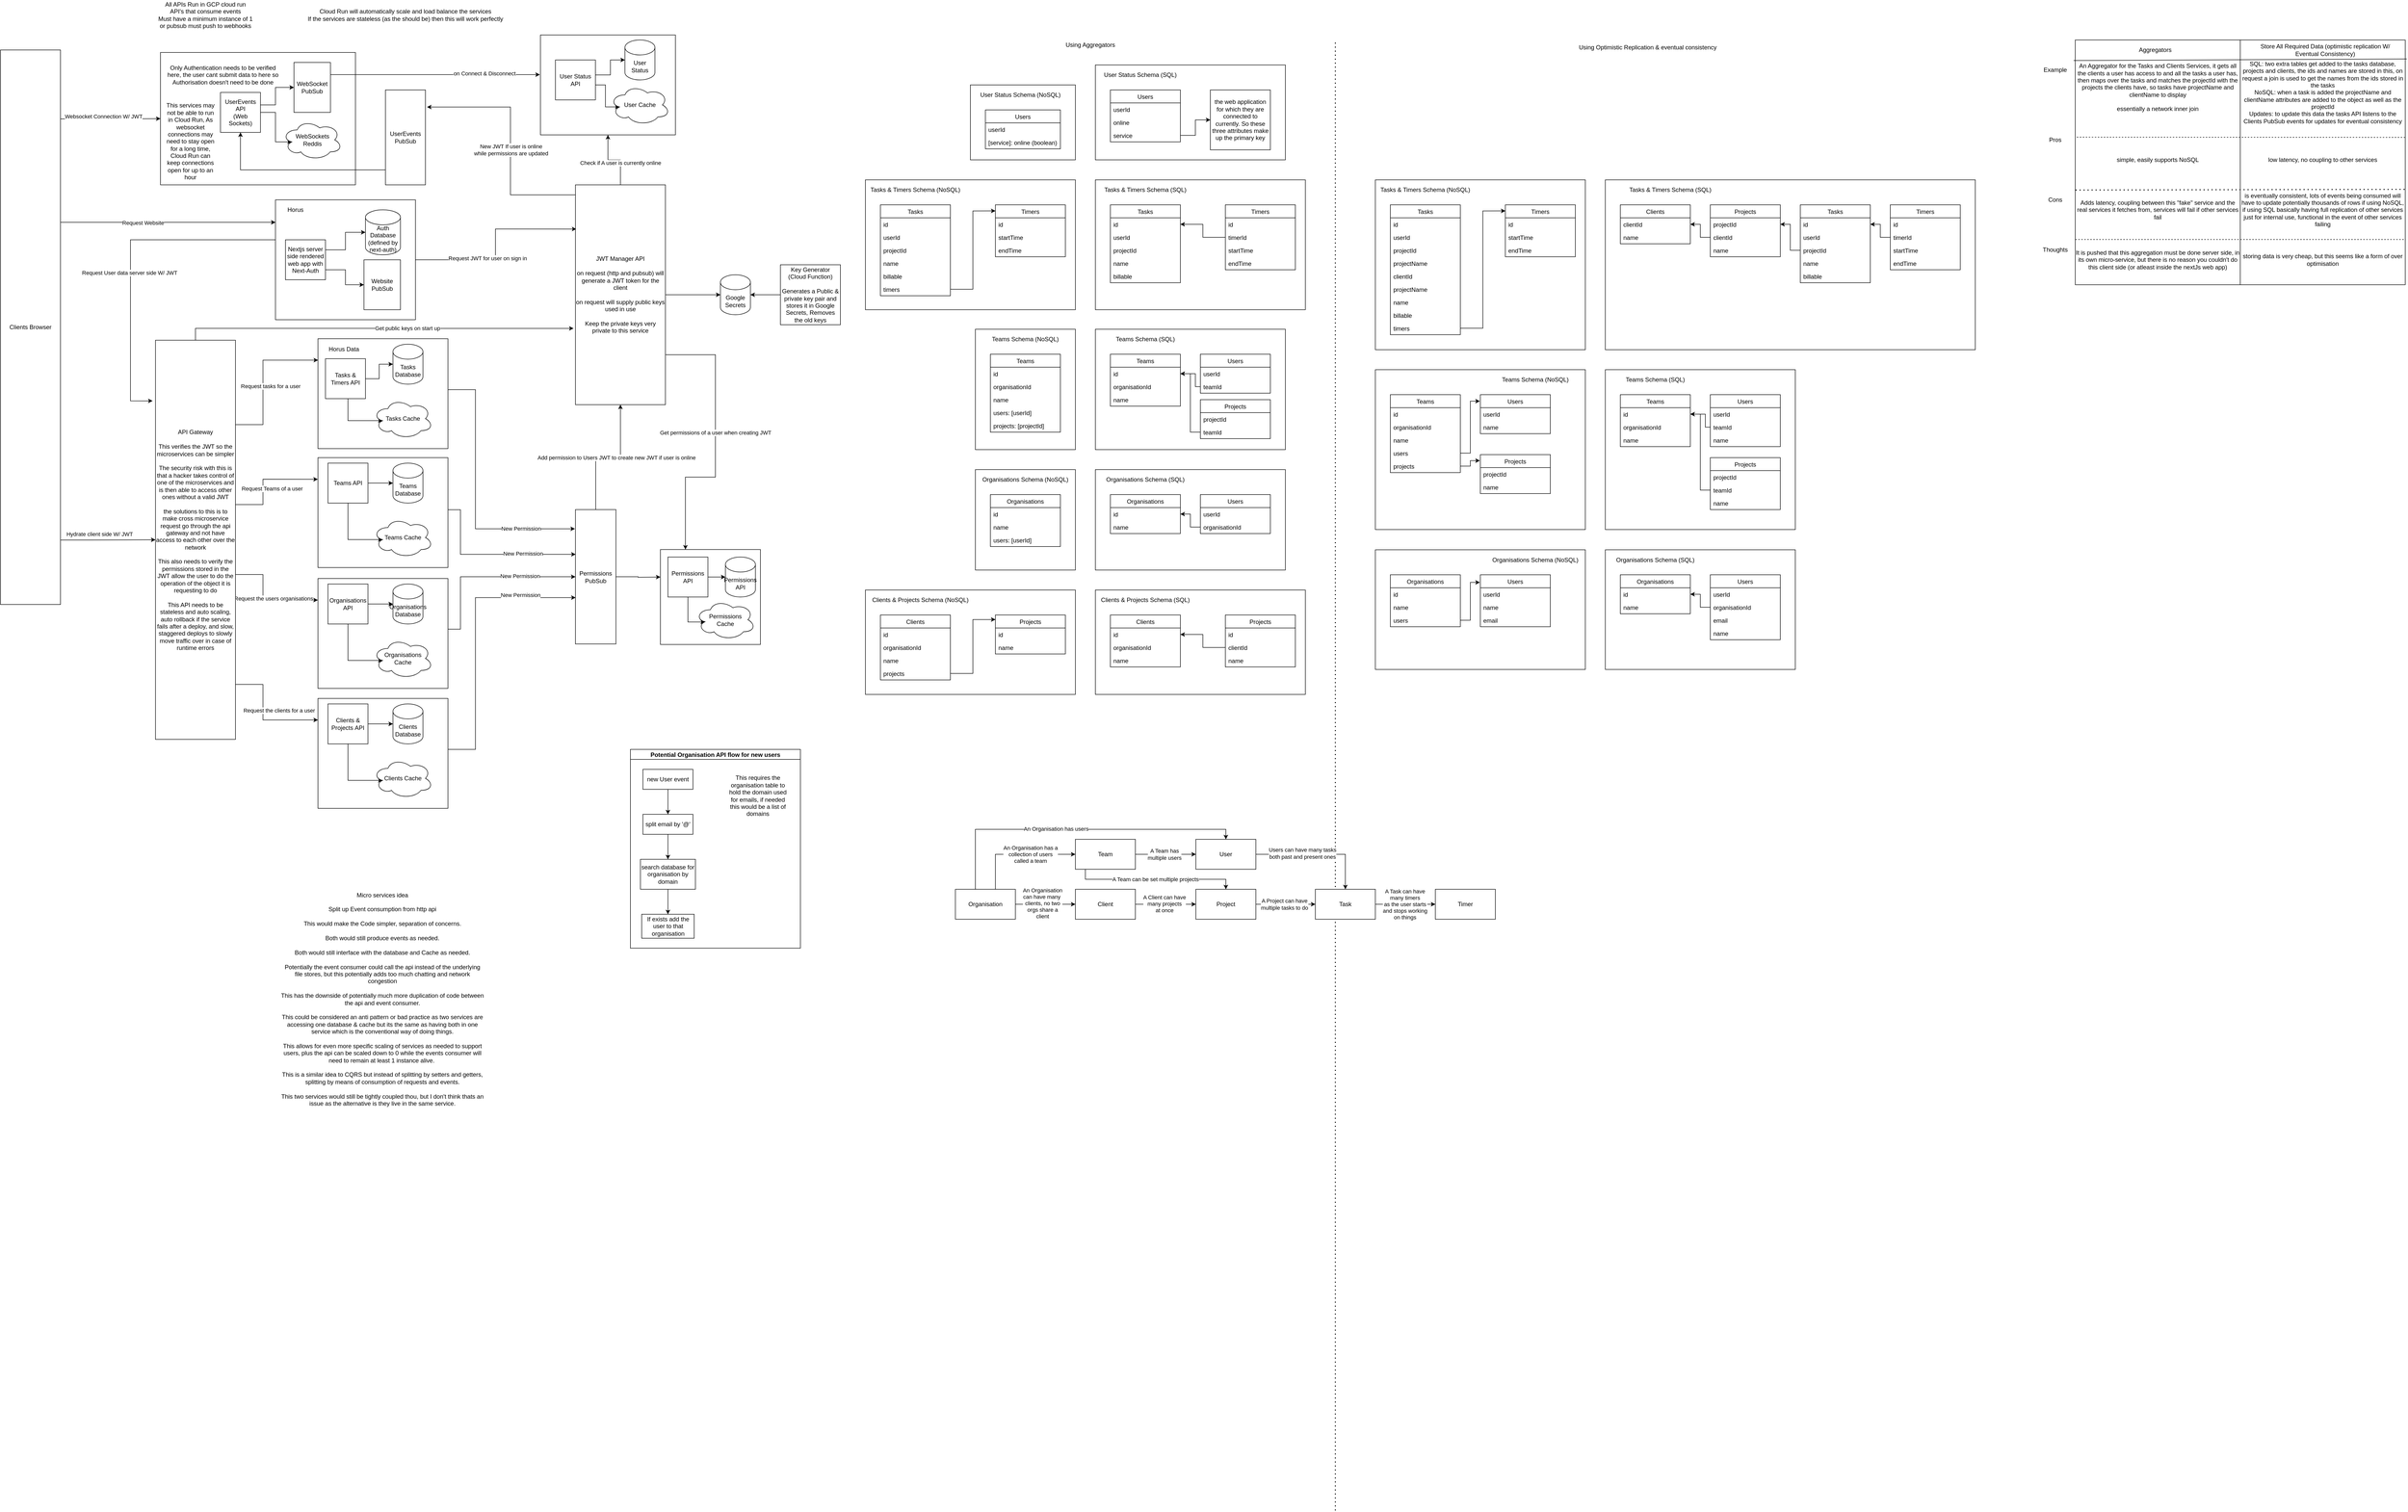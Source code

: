 <mxfile version="14.9.3" type="github">
  <diagram id="nPcvH1GQvYh_hTLvzfsL" name="Page-1">
    <mxGraphModel dx="1786" dy="5100" grid="1" gridSize="10" guides="1" tooltips="1" connect="1" arrows="1" fold="1" page="1" pageScale="1" pageWidth="1654" pageHeight="2336" math="0" shadow="0">
      <root>
        <mxCell id="0" />
        <mxCell id="1" parent="0" />
        <mxCell id="nfuZQFnSO84eK-1PtAOt-130" value="" style="rounded=0;whiteSpace=wrap;html=1;" parent="1" vertex="1">
          <mxGeometry x="1170" y="90" width="270" height="200" as="geometry" />
        </mxCell>
        <mxCell id="nfuZQFnSO84eK-1PtAOt-21" value="" style="rounded=0;whiteSpace=wrap;html=1;" parent="1" vertex="1">
          <mxGeometry x="1410" y="1120" width="200" height="190" as="geometry" />
        </mxCell>
        <mxCell id="nfuZQFnSO84eK-1PtAOt-116" style="edgeStyle=orthogonalEdgeStyle;rounded=0;orthogonalLoop=1;jettySize=auto;html=1;entryX=0.01;entryY=0.201;entryDx=0;entryDy=0;entryPerimeter=0;" parent="1" source="nfuZQFnSO84eK-1PtAOt-32" target="nfuZQFnSO84eK-1PtAOt-27" edge="1">
          <mxGeometry relative="1" as="geometry" />
        </mxCell>
        <mxCell id="nfuZQFnSO84eK-1PtAOt-141" value="Request JWT for user on sign in" style="edgeLabel;html=1;align=center;verticalAlign=middle;resizable=0;points=[];" parent="nfuZQFnSO84eK-1PtAOt-116" vertex="1" connectable="0">
          <mxGeometry x="-0.248" y="3" relative="1" as="geometry">
            <mxPoint as="offset" />
          </mxGeometry>
        </mxCell>
        <mxCell id="nfuZQFnSO84eK-1PtAOt-32" value="" style="rounded=0;whiteSpace=wrap;html=1;" parent="1" vertex="1">
          <mxGeometry x="640" y="420" width="280" height="240" as="geometry" />
        </mxCell>
        <mxCell id="nfuZQFnSO84eK-1PtAOt-112" style="edgeStyle=orthogonalEdgeStyle;rounded=0;orthogonalLoop=1;jettySize=auto;html=1;entryX=-0.012;entryY=0.143;entryDx=0;entryDy=0;entryPerimeter=0;" parent="1" source="nfuZQFnSO84eK-1PtAOt-17" target="nfuZQFnSO84eK-1PtAOt-103" edge="1">
          <mxGeometry relative="1" as="geometry">
            <Array as="points">
              <mxPoint x="1040" y="800" />
              <mxPoint x="1040" y="1079" />
            </Array>
          </mxGeometry>
        </mxCell>
        <mxCell id="nfuZQFnSO84eK-1PtAOt-121" value="New Permission" style="edgeLabel;html=1;align=center;verticalAlign=middle;resizable=0;points=[];" parent="nfuZQFnSO84eK-1PtAOt-112" vertex="1" connectable="0">
          <mxGeometry x="0.659" y="1" relative="1" as="geometry">
            <mxPoint x="-17" as="offset" />
          </mxGeometry>
        </mxCell>
        <mxCell id="nfuZQFnSO84eK-1PtAOt-17" value="" style="rounded=0;whiteSpace=wrap;html=1;" parent="1" vertex="1">
          <mxGeometry x="725" y="698" width="260" height="220" as="geometry" />
        </mxCell>
        <mxCell id="nfuZQFnSO84eK-1PtAOt-100" style="edgeStyle=orthogonalEdgeStyle;rounded=0;orthogonalLoop=1;jettySize=auto;html=1;entryX=0;entryY=0.5;entryDx=0;entryDy=0;" parent="1" source="nfuZQFnSO84eK-1PtAOt-1" target="nfuZQFnSO84eK-1PtAOt-69" edge="1">
          <mxGeometry relative="1" as="geometry">
            <Array as="points">
              <mxPoint x="270" y="1101" />
              <mxPoint x="270" y="1101" />
            </Array>
          </mxGeometry>
        </mxCell>
        <mxCell id="nfuZQFnSO84eK-1PtAOt-101" value="Hydrate client side W/ JWT" style="edgeLabel;html=1;align=center;verticalAlign=middle;resizable=0;points=[];" parent="nfuZQFnSO84eK-1PtAOt-100" vertex="1" connectable="0">
          <mxGeometry x="-0.147" y="-3" relative="1" as="geometry">
            <mxPoint x="-3" y="-15" as="offset" />
          </mxGeometry>
        </mxCell>
        <mxCell id="nfuZQFnSO84eK-1PtAOt-110" style="edgeStyle=orthogonalEdgeStyle;rounded=0;orthogonalLoop=1;jettySize=auto;html=1;" parent="1" source="nfuZQFnSO84eK-1PtAOt-1" edge="1">
          <mxGeometry relative="1" as="geometry">
            <mxPoint x="640" y="465" as="targetPoint" />
            <Array as="points">
              <mxPoint x="350" y="465" />
              <mxPoint x="350" y="465" />
            </Array>
          </mxGeometry>
        </mxCell>
        <mxCell id="nfuZQFnSO84eK-1PtAOt-111" value="Request Website" style="edgeLabel;html=1;align=center;verticalAlign=middle;resizable=0;points=[];" parent="nfuZQFnSO84eK-1PtAOt-110" vertex="1" connectable="0">
          <mxGeometry x="-0.236" y="-1" relative="1" as="geometry">
            <mxPoint as="offset" />
          </mxGeometry>
        </mxCell>
        <mxCell id="nfuZQFnSO84eK-1PtAOt-119" style="edgeStyle=orthogonalEdgeStyle;rounded=0;orthogonalLoop=1;jettySize=auto;html=1;entryX=0;entryY=0.5;entryDx=0;entryDy=0;" parent="1" source="nfuZQFnSO84eK-1PtAOt-1" target="nfuZQFnSO84eK-1PtAOt-117" edge="1">
          <mxGeometry relative="1" as="geometry">
            <Array as="points">
              <mxPoint x="330" y="258" />
              <mxPoint x="330" y="258" />
            </Array>
          </mxGeometry>
        </mxCell>
        <mxCell id="nfuZQFnSO84eK-1PtAOt-120" value="Websocket Connection W/ JWT" style="edgeLabel;html=1;align=center;verticalAlign=middle;resizable=0;points=[];" parent="nfuZQFnSO84eK-1PtAOt-119" vertex="1" connectable="0">
          <mxGeometry x="-0.141" y="5" relative="1" as="geometry">
            <mxPoint as="offset" />
          </mxGeometry>
        </mxCell>
        <mxCell id="nfuZQFnSO84eK-1PtAOt-1" value="Clients Browser" style="whiteSpace=wrap;html=1;" parent="1" vertex="1">
          <mxGeometry x="90" y="120" width="120" height="1110" as="geometry" />
        </mxCell>
        <mxCell id="nfuZQFnSO84eK-1PtAOt-105" style="edgeStyle=orthogonalEdgeStyle;rounded=0;orthogonalLoop=1;jettySize=auto;html=1;entryX=0;entryY=0.5;entryDx=0;entryDy=0;entryPerimeter=0;" parent="1" source="nfuZQFnSO84eK-1PtAOt-4" target="nfuZQFnSO84eK-1PtAOt-13" edge="1">
          <mxGeometry relative="1" as="geometry" />
        </mxCell>
        <mxCell id="xKCC50IaIYbtd051DZUh-4" style="edgeStyle=orthogonalEdgeStyle;rounded=0;orthogonalLoop=1;jettySize=auto;html=1;entryX=0.16;entryY=0.55;entryDx=0;entryDy=0;entryPerimeter=0;" edge="1" parent="1" source="nfuZQFnSO84eK-1PtAOt-4" target="xKCC50IaIYbtd051DZUh-3">
          <mxGeometry relative="1" as="geometry">
            <Array as="points">
              <mxPoint x="1465" y="1265" />
              <mxPoint x="1499" y="1265" />
            </Array>
          </mxGeometry>
        </mxCell>
        <mxCell id="nfuZQFnSO84eK-1PtAOt-4" value="Permissions API" style="whiteSpace=wrap;html=1;aspect=fixed;" parent="1" vertex="1">
          <mxGeometry x="1425" y="1135" width="80" height="80" as="geometry" />
        </mxCell>
        <mxCell id="nfuZQFnSO84eK-1PtAOt-37" style="edgeStyle=orthogonalEdgeStyle;rounded=0;orthogonalLoop=1;jettySize=auto;html=1;entryX=0;entryY=0.5;entryDx=0;entryDy=0;entryPerimeter=0;" parent="1" source="nfuZQFnSO84eK-1PtAOt-6" target="nfuZQFnSO84eK-1PtAOt-9" edge="1">
          <mxGeometry relative="1" as="geometry" />
        </mxCell>
        <mxCell id="nfuZQFnSO84eK-1PtAOt-43" style="edgeStyle=orthogonalEdgeStyle;rounded=0;orthogonalLoop=1;jettySize=auto;html=1;entryX=0.16;entryY=0.55;entryDx=0;entryDy=0;entryPerimeter=0;" parent="1" source="nfuZQFnSO84eK-1PtAOt-6" target="nfuZQFnSO84eK-1PtAOt-42" edge="1">
          <mxGeometry relative="1" as="geometry">
            <Array as="points">
              <mxPoint x="785" y="862" />
            </Array>
          </mxGeometry>
        </mxCell>
        <mxCell id="nfuZQFnSO84eK-1PtAOt-6" value="Tasks &amp;amp; Timers API" style="whiteSpace=wrap;html=1;aspect=fixed;" parent="1" vertex="1">
          <mxGeometry x="740" y="738" width="80" height="80" as="geometry" />
        </mxCell>
        <mxCell id="nfuZQFnSO84eK-1PtAOt-9" value="Tasks Database" style="shape=cylinder3;whiteSpace=wrap;html=1;boundedLbl=1;backgroundOutline=1;size=15;" parent="1" vertex="1">
          <mxGeometry x="875" y="709" width="60" height="80" as="geometry" />
        </mxCell>
        <mxCell id="nfuZQFnSO84eK-1PtAOt-13" value="Permissions API" style="shape=cylinder3;whiteSpace=wrap;html=1;boundedLbl=1;backgroundOutline=1;size=15;" parent="1" vertex="1">
          <mxGeometry x="1540" y="1135" width="60" height="80" as="geometry" />
        </mxCell>
        <mxCell id="nfuZQFnSO84eK-1PtAOt-33" style="edgeStyle=orthogonalEdgeStyle;rounded=0;orthogonalLoop=1;jettySize=auto;html=1;entryX=0;entryY=0.5;entryDx=0;entryDy=0;entryPerimeter=0;" parent="1" source="nfuZQFnSO84eK-1PtAOt-2" target="nfuZQFnSO84eK-1PtAOt-8" edge="1">
          <mxGeometry relative="1" as="geometry">
            <Array as="points">
              <mxPoint x="780" y="520" />
              <mxPoint x="780" y="485" />
            </Array>
          </mxGeometry>
        </mxCell>
        <mxCell id="nfuZQFnSO84eK-1PtAOt-81" style="edgeStyle=orthogonalEdgeStyle;rounded=0;orthogonalLoop=1;jettySize=auto;html=1;entryX=-0.036;entryY=0.152;entryDx=0;entryDy=0;entryPerimeter=0;" parent="1" target="nfuZQFnSO84eK-1PtAOt-69" edge="1">
          <mxGeometry relative="1" as="geometry">
            <mxPoint x="350" y="820" as="targetPoint" />
            <mxPoint x="640" y="500" as="sourcePoint" />
            <Array as="points">
              <mxPoint x="350" y="500" />
              <mxPoint x="350" y="822" />
            </Array>
          </mxGeometry>
        </mxCell>
        <mxCell id="nfuZQFnSO84eK-1PtAOt-82" value="Request User data server side W/ JWT" style="edgeLabel;html=1;align=center;verticalAlign=middle;resizable=0;points=[];" parent="nfuZQFnSO84eK-1PtAOt-81" vertex="1" connectable="0">
          <mxGeometry x="0.08" y="-2" relative="1" as="geometry">
            <mxPoint y="1" as="offset" />
          </mxGeometry>
        </mxCell>
        <mxCell id="nfuZQFnSO84eK-1PtAOt-143" style="edgeStyle=orthogonalEdgeStyle;rounded=0;orthogonalLoop=1;jettySize=auto;html=1;entryX=0;entryY=0.5;entryDx=0;entryDy=0;" parent="1" source="nfuZQFnSO84eK-1PtAOt-2" target="nfuZQFnSO84eK-1PtAOt-142" edge="1">
          <mxGeometry relative="1" as="geometry">
            <Array as="points">
              <mxPoint x="780" y="560" />
              <mxPoint x="780" y="590" />
            </Array>
          </mxGeometry>
        </mxCell>
        <mxCell id="nfuZQFnSO84eK-1PtAOt-2" value="Nextjs server side rendered web app with Next-Auth" style="whiteSpace=wrap;html=1;aspect=fixed;" parent="1" vertex="1">
          <mxGeometry x="660" y="500" width="80" height="80" as="geometry" />
        </mxCell>
        <mxCell id="nfuZQFnSO84eK-1PtAOt-8" value="Auth Database&lt;br&gt;(defined by next-auth)" style="shape=cylinder3;whiteSpace=wrap;html=1;boundedLbl=1;backgroundOutline=1;size=15;" parent="1" vertex="1">
          <mxGeometry x="820" y="440" width="70" height="90" as="geometry" />
        </mxCell>
        <mxCell id="nfuZQFnSO84eK-1PtAOt-42" value="Tasks Cache" style="ellipse;shape=cloud;whiteSpace=wrap;html=1;" parent="1" vertex="1">
          <mxGeometry x="835" y="818" width="120" height="80" as="geometry" />
        </mxCell>
        <mxCell id="nfuZQFnSO84eK-1PtAOt-87" style="edgeStyle=orthogonalEdgeStyle;rounded=0;orthogonalLoop=1;jettySize=auto;html=1;entryX=0;entryY=0.5;entryDx=0;entryDy=0;entryPerimeter=0;" parent="1" source="nfuZQFnSO84eK-1PtAOt-27" target="nfuZQFnSO84eK-1PtAOt-86" edge="1">
          <mxGeometry relative="1" as="geometry" />
        </mxCell>
        <mxCell id="nfuZQFnSO84eK-1PtAOt-138" style="edgeStyle=orthogonalEdgeStyle;rounded=0;orthogonalLoop=1;jettySize=auto;html=1;entryX=0.5;entryY=1;entryDx=0;entryDy=0;" parent="1" source="nfuZQFnSO84eK-1PtAOt-27" target="nfuZQFnSO84eK-1PtAOt-130" edge="1">
          <mxGeometry relative="1" as="geometry" />
        </mxCell>
        <mxCell id="nfuZQFnSO84eK-1PtAOt-140" value="Check if A user is currently online" style="edgeLabel;html=1;align=center;verticalAlign=middle;resizable=0;points=[];" parent="nfuZQFnSO84eK-1PtAOt-138" vertex="1" connectable="0">
          <mxGeometry x="-0.296" relative="1" as="geometry">
            <mxPoint as="offset" />
          </mxGeometry>
        </mxCell>
        <mxCell id="nfuZQFnSO84eK-1PtAOt-316" style="edgeStyle=orthogonalEdgeStyle;rounded=0;orthogonalLoop=1;jettySize=auto;html=1;entryX=0.25;entryY=0;entryDx=0;entryDy=0;" parent="1" source="nfuZQFnSO84eK-1PtAOt-27" target="nfuZQFnSO84eK-1PtAOt-21" edge="1">
          <mxGeometry relative="1" as="geometry">
            <Array as="points">
              <mxPoint x="1520" y="730" />
              <mxPoint x="1520" y="975" />
              <mxPoint x="1460" y="975" />
            </Array>
          </mxGeometry>
        </mxCell>
        <mxCell id="nfuZQFnSO84eK-1PtAOt-317" value="Get permissions of a user when creating JWT" style="edgeLabel;html=1;align=center;verticalAlign=middle;resizable=0;points=[];" parent="nfuZQFnSO84eK-1PtAOt-316" vertex="1" connectable="0">
          <mxGeometry x="-0.069" relative="1" as="geometry">
            <mxPoint as="offset" />
          </mxGeometry>
        </mxCell>
        <mxCell id="nfuZQFnSO84eK-1PtAOt-326" style="edgeStyle=orthogonalEdgeStyle;rounded=0;orthogonalLoop=1;jettySize=auto;html=1;entryX=1.039;entryY=0.18;entryDx=0;entryDy=0;entryPerimeter=0;" parent="1" source="nfuZQFnSO84eK-1PtAOt-27" target="nfuZQFnSO84eK-1PtAOt-324" edge="1">
          <mxGeometry relative="1" as="geometry">
            <Array as="points">
              <mxPoint x="1110" y="410" />
              <mxPoint x="1110" y="234" />
            </Array>
          </mxGeometry>
        </mxCell>
        <mxCell id="nfuZQFnSO84eK-1PtAOt-327" value="New JWT If user is online&lt;br&gt;while permissions are updated" style="edgeLabel;html=1;align=center;verticalAlign=middle;resizable=0;points=[];" parent="nfuZQFnSO84eK-1PtAOt-326" vertex="1" connectable="0">
          <mxGeometry x="-0.066" y="-1" relative="1" as="geometry">
            <mxPoint as="offset" />
          </mxGeometry>
        </mxCell>
        <mxCell id="nfuZQFnSO84eK-1PtAOt-27" value="JWT Manager API&lt;br&gt;&lt;br&gt;on request (http and pubsub) will generate a JWT token for the client&lt;br&gt;&lt;br&gt;on request will supply public keys used in use&lt;br&gt;&lt;br&gt;Keep the private keys very private to this service" style="whiteSpace=wrap;html=1;" parent="1" vertex="1">
          <mxGeometry x="1240" y="390" width="180" height="440" as="geometry" />
        </mxCell>
        <mxCell id="nfuZQFnSO84eK-1PtAOt-113" style="edgeStyle=orthogonalEdgeStyle;rounded=0;orthogonalLoop=1;jettySize=auto;html=1;entryX=0.005;entryY=0.333;entryDx=0;entryDy=0;entryPerimeter=0;exitX=0.997;exitY=0.474;exitDx=0;exitDy=0;exitPerimeter=0;" parent="1" source="nfuZQFnSO84eK-1PtAOt-51" target="nfuZQFnSO84eK-1PtAOt-103" edge="1">
          <mxGeometry relative="1" as="geometry">
            <mxPoint x="1000" y="1150" as="sourcePoint" />
            <Array as="points">
              <mxPoint x="1010" y="1040" />
              <mxPoint x="1010" y="1130" />
            </Array>
          </mxGeometry>
        </mxCell>
        <mxCell id="nfuZQFnSO84eK-1PtAOt-122" value="New Permission" style="edgeLabel;html=1;align=center;verticalAlign=middle;resizable=0;points=[];" parent="nfuZQFnSO84eK-1PtAOt-113" vertex="1" connectable="0">
          <mxGeometry x="0.547" y="-1" relative="1" as="geometry">
            <mxPoint x="-27" y="-3" as="offset" />
          </mxGeometry>
        </mxCell>
        <mxCell id="nfuZQFnSO84eK-1PtAOt-51" value="" style="rounded=0;whiteSpace=wrap;html=1;" parent="1" vertex="1">
          <mxGeometry x="725" y="936" width="260" height="220" as="geometry" />
        </mxCell>
        <mxCell id="nfuZQFnSO84eK-1PtAOt-52" style="edgeStyle=orthogonalEdgeStyle;rounded=0;orthogonalLoop=1;jettySize=auto;html=1;entryX=0;entryY=0.5;entryDx=0;entryDy=0;entryPerimeter=0;" parent="1" source="nfuZQFnSO84eK-1PtAOt-54" target="nfuZQFnSO84eK-1PtAOt-55" edge="1">
          <mxGeometry relative="1" as="geometry" />
        </mxCell>
        <mxCell id="nfuZQFnSO84eK-1PtAOt-53" style="edgeStyle=orthogonalEdgeStyle;rounded=0;orthogonalLoop=1;jettySize=auto;html=1;entryX=0.16;entryY=0.55;entryDx=0;entryDy=0;entryPerimeter=0;" parent="1" source="nfuZQFnSO84eK-1PtAOt-54" target="nfuZQFnSO84eK-1PtAOt-56" edge="1">
          <mxGeometry relative="1" as="geometry">
            <Array as="points">
              <mxPoint x="785" y="1100" />
            </Array>
          </mxGeometry>
        </mxCell>
        <mxCell id="nfuZQFnSO84eK-1PtAOt-54" value="Teams API" style="whiteSpace=wrap;html=1;aspect=fixed;" parent="1" vertex="1">
          <mxGeometry x="745" y="947" width="80" height="80" as="geometry" />
        </mxCell>
        <mxCell id="nfuZQFnSO84eK-1PtAOt-55" value="Teams Database" style="shape=cylinder3;whiteSpace=wrap;html=1;boundedLbl=1;backgroundOutline=1;size=15;" parent="1" vertex="1">
          <mxGeometry x="875" y="947" width="60" height="80" as="geometry" />
        </mxCell>
        <mxCell id="nfuZQFnSO84eK-1PtAOt-56" value="Teams Cache" style="ellipse;shape=cloud;whiteSpace=wrap;html=1;" parent="1" vertex="1">
          <mxGeometry x="835" y="1056" width="120" height="80" as="geometry" />
        </mxCell>
        <mxCell id="nfuZQFnSO84eK-1PtAOt-114" style="edgeStyle=orthogonalEdgeStyle;rounded=0;orthogonalLoop=1;jettySize=auto;html=1;entryX=0;entryY=0.5;entryDx=0;entryDy=0;exitX=1.001;exitY=0.461;exitDx=0;exitDy=0;exitPerimeter=0;" parent="1" source="nfuZQFnSO84eK-1PtAOt-57" target="nfuZQFnSO84eK-1PtAOt-103" edge="1">
          <mxGeometry relative="1" as="geometry">
            <mxPoint x="1010" y="1190" as="sourcePoint" />
            <Array as="points">
              <mxPoint x="1010" y="1279" />
              <mxPoint x="1010" y="1175" />
            </Array>
          </mxGeometry>
        </mxCell>
        <mxCell id="nfuZQFnSO84eK-1PtAOt-123" value="New Permission" style="edgeLabel;html=1;align=center;verticalAlign=middle;resizable=0;points=[];" parent="nfuZQFnSO84eK-1PtAOt-114" vertex="1" connectable="0">
          <mxGeometry x="0.379" y="2" relative="1" as="geometry">
            <mxPoint as="offset" />
          </mxGeometry>
        </mxCell>
        <mxCell id="nfuZQFnSO84eK-1PtAOt-57" value="" style="rounded=0;whiteSpace=wrap;html=1;" parent="1" vertex="1">
          <mxGeometry x="725" y="1178" width="260" height="220" as="geometry" />
        </mxCell>
        <mxCell id="nfuZQFnSO84eK-1PtAOt-58" style="edgeStyle=orthogonalEdgeStyle;rounded=0;orthogonalLoop=1;jettySize=auto;html=1;entryX=0;entryY=0.5;entryDx=0;entryDy=0;entryPerimeter=0;" parent="1" source="nfuZQFnSO84eK-1PtAOt-60" target="nfuZQFnSO84eK-1PtAOt-61" edge="1">
          <mxGeometry relative="1" as="geometry" />
        </mxCell>
        <mxCell id="nfuZQFnSO84eK-1PtAOt-59" style="edgeStyle=orthogonalEdgeStyle;rounded=0;orthogonalLoop=1;jettySize=auto;html=1;entryX=0.16;entryY=0.55;entryDx=0;entryDy=0;entryPerimeter=0;" parent="1" source="nfuZQFnSO84eK-1PtAOt-60" target="nfuZQFnSO84eK-1PtAOt-62" edge="1">
          <mxGeometry relative="1" as="geometry">
            <Array as="points">
              <mxPoint x="785" y="1342" />
            </Array>
          </mxGeometry>
        </mxCell>
        <mxCell id="nfuZQFnSO84eK-1PtAOt-60" value="Organisations API" style="whiteSpace=wrap;html=1;aspect=fixed;" parent="1" vertex="1">
          <mxGeometry x="745" y="1189" width="80" height="80" as="geometry" />
        </mxCell>
        <mxCell id="nfuZQFnSO84eK-1PtAOt-61" value="Organisations&lt;br&gt;Database" style="shape=cylinder3;whiteSpace=wrap;html=1;boundedLbl=1;backgroundOutline=1;size=15;" parent="1" vertex="1">
          <mxGeometry x="875" y="1189" width="60" height="80" as="geometry" />
        </mxCell>
        <mxCell id="nfuZQFnSO84eK-1PtAOt-62" value="Organisations&lt;br&gt;Cache" style="ellipse;shape=cloud;whiteSpace=wrap;html=1;" parent="1" vertex="1">
          <mxGeometry x="835" y="1298" width="120" height="80" as="geometry" />
        </mxCell>
        <mxCell id="nfuZQFnSO84eK-1PtAOt-115" style="edgeStyle=orthogonalEdgeStyle;rounded=0;orthogonalLoop=1;jettySize=auto;html=1;entryX=0.005;entryY=0.655;entryDx=0;entryDy=0;entryPerimeter=0;" parent="1" source="nfuZQFnSO84eK-1PtAOt-63" target="nfuZQFnSO84eK-1PtAOt-103" edge="1">
          <mxGeometry relative="1" as="geometry">
            <Array as="points">
              <mxPoint x="1040" y="1520" />
              <mxPoint x="1040" y="1216" />
            </Array>
          </mxGeometry>
        </mxCell>
        <mxCell id="nfuZQFnSO84eK-1PtAOt-124" value="New Permission" style="edgeLabel;html=1;align=center;verticalAlign=middle;resizable=0;points=[];" parent="nfuZQFnSO84eK-1PtAOt-115" vertex="1" connectable="0">
          <mxGeometry x="0.083" y="-3" relative="1" as="geometry">
            <mxPoint x="87" y="-61" as="offset" />
          </mxGeometry>
        </mxCell>
        <mxCell id="nfuZQFnSO84eK-1PtAOt-63" value="" style="rounded=0;whiteSpace=wrap;html=1;" parent="1" vertex="1">
          <mxGeometry x="725" y="1418" width="260" height="220" as="geometry" />
        </mxCell>
        <mxCell id="nfuZQFnSO84eK-1PtAOt-64" style="edgeStyle=orthogonalEdgeStyle;rounded=0;orthogonalLoop=1;jettySize=auto;html=1;entryX=0;entryY=0.5;entryDx=0;entryDy=0;entryPerimeter=0;" parent="1" source="nfuZQFnSO84eK-1PtAOt-66" target="nfuZQFnSO84eK-1PtAOt-67" edge="1">
          <mxGeometry relative="1" as="geometry" />
        </mxCell>
        <mxCell id="nfuZQFnSO84eK-1PtAOt-65" style="edgeStyle=orthogonalEdgeStyle;rounded=0;orthogonalLoop=1;jettySize=auto;html=1;entryX=0.16;entryY=0.55;entryDx=0;entryDy=0;entryPerimeter=0;" parent="1" source="nfuZQFnSO84eK-1PtAOt-66" target="nfuZQFnSO84eK-1PtAOt-68" edge="1">
          <mxGeometry relative="1" as="geometry">
            <Array as="points">
              <mxPoint x="785" y="1582" />
            </Array>
          </mxGeometry>
        </mxCell>
        <mxCell id="nfuZQFnSO84eK-1PtAOt-66" value="Clients &amp;amp; Projects&amp;nbsp;API" style="whiteSpace=wrap;html=1;aspect=fixed;" parent="1" vertex="1">
          <mxGeometry x="745" y="1429" width="80" height="80" as="geometry" />
        </mxCell>
        <mxCell id="nfuZQFnSO84eK-1PtAOt-67" value="Clients Database" style="shape=cylinder3;whiteSpace=wrap;html=1;boundedLbl=1;backgroundOutline=1;size=15;" parent="1" vertex="1">
          <mxGeometry x="875" y="1429" width="60" height="80" as="geometry" />
        </mxCell>
        <mxCell id="nfuZQFnSO84eK-1PtAOt-68" value="Clients Cache" style="ellipse;shape=cloud;whiteSpace=wrap;html=1;" parent="1" vertex="1">
          <mxGeometry x="835" y="1538" width="120" height="80" as="geometry" />
        </mxCell>
        <mxCell id="nfuZQFnSO84eK-1PtAOt-72" style="edgeStyle=orthogonalEdgeStyle;rounded=0;orthogonalLoop=1;jettySize=auto;html=1;entryX=0.001;entryY=0.195;entryDx=0;entryDy=0;entryPerimeter=0;" parent="1" source="nfuZQFnSO84eK-1PtAOt-69" target="nfuZQFnSO84eK-1PtAOt-17" edge="1">
          <mxGeometry relative="1" as="geometry">
            <mxPoint x="660" y="741" as="targetPoint" />
            <Array as="points">
              <mxPoint x="615" y="870" />
              <mxPoint x="615" y="741" />
            </Array>
          </mxGeometry>
        </mxCell>
        <mxCell id="nfuZQFnSO84eK-1PtAOt-76" value="Request tasks for a user" style="edgeLabel;html=1;align=center;verticalAlign=middle;resizable=0;points=[];" parent="nfuZQFnSO84eK-1PtAOt-72" vertex="1" connectable="0">
          <mxGeometry x="-0.561" y="2" relative="1" as="geometry">
            <mxPoint x="17" y="-68" as="offset" />
          </mxGeometry>
        </mxCell>
        <mxCell id="nfuZQFnSO84eK-1PtAOt-73" style="edgeStyle=orthogonalEdgeStyle;rounded=0;orthogonalLoop=1;jettySize=auto;html=1;entryX=-0.001;entryY=0.197;entryDx=0;entryDy=0;entryPerimeter=0;" parent="1" source="nfuZQFnSO84eK-1PtAOt-69" target="nfuZQFnSO84eK-1PtAOt-51" edge="1">
          <mxGeometry relative="1" as="geometry">
            <mxPoint x="660" y="979" as="targetPoint" />
            <Array as="points">
              <mxPoint x="615" y="1030" />
              <mxPoint x="615" y="979" />
            </Array>
          </mxGeometry>
        </mxCell>
        <mxCell id="nfuZQFnSO84eK-1PtAOt-77" value="Request Teams of a user" style="edgeLabel;html=1;align=center;verticalAlign=middle;resizable=0;points=[];" parent="nfuZQFnSO84eK-1PtAOt-73" vertex="1" connectable="0">
          <mxGeometry x="-0.409" y="-3" relative="1" as="geometry">
            <mxPoint x="15" y="-24" as="offset" />
          </mxGeometry>
        </mxCell>
        <mxCell id="nfuZQFnSO84eK-1PtAOt-74" style="edgeStyle=orthogonalEdgeStyle;rounded=0;orthogonalLoop=1;jettySize=auto;html=1;entryX=-0.001;entryY=0.196;entryDx=0;entryDy=0;entryPerimeter=0;" parent="1" source="nfuZQFnSO84eK-1PtAOt-69" target="nfuZQFnSO84eK-1PtAOt-57" edge="1">
          <mxGeometry relative="1" as="geometry">
            <mxPoint x="660" y="1221" as="targetPoint" />
            <Array as="points">
              <mxPoint x="615" y="1170" />
              <mxPoint x="615" y="1221" />
            </Array>
          </mxGeometry>
        </mxCell>
        <mxCell id="nfuZQFnSO84eK-1PtAOt-78" value="Request the users organisations" style="edgeLabel;html=1;align=center;verticalAlign=middle;resizable=0;points=[];" parent="nfuZQFnSO84eK-1PtAOt-74" vertex="1" connectable="0">
          <mxGeometry x="-0.332" y="1" relative="1" as="geometry">
            <mxPoint x="20" y="31" as="offset" />
          </mxGeometry>
        </mxCell>
        <mxCell id="nfuZQFnSO84eK-1PtAOt-75" style="edgeStyle=orthogonalEdgeStyle;rounded=0;orthogonalLoop=1;jettySize=auto;html=1;entryX=0;entryY=0.196;entryDx=0;entryDy=0;entryPerimeter=0;" parent="1" source="nfuZQFnSO84eK-1PtAOt-69" target="nfuZQFnSO84eK-1PtAOt-63" edge="1">
          <mxGeometry relative="1" as="geometry">
            <mxPoint x="720" y="1461" as="targetPoint" />
            <Array as="points">
              <mxPoint x="615" y="1390" />
              <mxPoint x="615" y="1461" />
            </Array>
          </mxGeometry>
        </mxCell>
        <mxCell id="nfuZQFnSO84eK-1PtAOt-79" value="Request the clients for a user" style="edgeLabel;html=1;align=center;verticalAlign=middle;resizable=0;points=[];" parent="nfuZQFnSO84eK-1PtAOt-75" vertex="1" connectable="0">
          <mxGeometry x="-0.451" y="3" relative="1" as="geometry">
            <mxPoint x="29" y="42" as="offset" />
          </mxGeometry>
        </mxCell>
        <mxCell id="nfuZQFnSO84eK-1PtAOt-321" style="edgeStyle=orthogonalEdgeStyle;rounded=0;orthogonalLoop=1;jettySize=auto;html=1;entryX=-0.021;entryY=0.653;entryDx=0;entryDy=0;entryPerimeter=0;" parent="1" source="nfuZQFnSO84eK-1PtAOt-69" target="nfuZQFnSO84eK-1PtAOt-27" edge="1">
          <mxGeometry relative="1" as="geometry">
            <Array as="points">
              <mxPoint x="480" y="677" />
            </Array>
          </mxGeometry>
        </mxCell>
        <mxCell id="nfuZQFnSO84eK-1PtAOt-322" value="Get public keys on start up" style="edgeLabel;html=1;align=center;verticalAlign=middle;resizable=0;points=[];" parent="nfuZQFnSO84eK-1PtAOt-321" vertex="1" connectable="0">
          <mxGeometry x="0.146" y="1" relative="1" as="geometry">
            <mxPoint as="offset" />
          </mxGeometry>
        </mxCell>
        <mxCell id="nfuZQFnSO84eK-1PtAOt-69" value="API Gateway&lt;br&gt;&lt;br&gt;This verifies the JWT so the microservices can be simpler&lt;br&gt;&lt;br&gt;The security risk with this is that a hacker takes control of one of the microservices and is then able to access other ones without a valid JWT&lt;br&gt;&lt;br&gt;the solutions to this is to make cross microservice request go through the api gateway and not have access to each other over the network&lt;br&gt;&lt;br&gt;This also needs to verify the permissions stored in the JWT allow the user to do the operation of the object it is requesting to do&lt;br&gt;&lt;br&gt;This API needs to be stateless and auto scaling, auto rollback if the service fails after a deploy, and slow, staggered deploys to slowly move traffic over in case of runtime errors" style="rounded=0;whiteSpace=wrap;html=1;" parent="1" vertex="1">
          <mxGeometry x="400" y="701" width="160" height="799" as="geometry" />
        </mxCell>
        <mxCell id="nfuZQFnSO84eK-1PtAOt-86" value="Google Secrets" style="shape=cylinder3;whiteSpace=wrap;html=1;boundedLbl=1;backgroundOutline=1;size=15;" parent="1" vertex="1">
          <mxGeometry x="1530" y="570" width="60" height="80" as="geometry" />
        </mxCell>
        <mxCell id="nfuZQFnSO84eK-1PtAOt-104" style="edgeStyle=orthogonalEdgeStyle;rounded=0;orthogonalLoop=1;jettySize=auto;html=1;" parent="1" source="nfuZQFnSO84eK-1PtAOt-103" edge="1">
          <mxGeometry relative="1" as="geometry">
            <mxPoint x="1410" y="1175" as="targetPoint" />
          </mxGeometry>
        </mxCell>
        <mxCell id="nfuZQFnSO84eK-1PtAOt-125" style="edgeStyle=orthogonalEdgeStyle;rounded=0;orthogonalLoop=1;jettySize=auto;html=1;entryX=0.5;entryY=1;entryDx=0;entryDy=0;" parent="1" source="nfuZQFnSO84eK-1PtAOt-103" target="nfuZQFnSO84eK-1PtAOt-27" edge="1">
          <mxGeometry relative="1" as="geometry" />
        </mxCell>
        <mxCell id="nfuZQFnSO84eK-1PtAOt-126" value="Add permission to Users JWT to create new JWT if user is online" style="edgeLabel;html=1;align=center;verticalAlign=middle;resizable=0;points=[];" parent="nfuZQFnSO84eK-1PtAOt-125" vertex="1" connectable="0">
          <mxGeometry x="0.117" y="-1" relative="1" as="geometry">
            <mxPoint x="1" as="offset" />
          </mxGeometry>
        </mxCell>
        <mxCell id="nfuZQFnSO84eK-1PtAOt-103" value="Permissions PubSub" style="whiteSpace=wrap;html=1;" parent="1" vertex="1">
          <mxGeometry x="1240" y="1040" width="81" height="269" as="geometry" />
        </mxCell>
        <mxCell id="nfuZQFnSO84eK-1PtAOt-117" value="" style="rounded=0;whiteSpace=wrap;html=1;" parent="1" vertex="1">
          <mxGeometry x="410" y="125" width="390" height="265" as="geometry" />
        </mxCell>
        <mxCell id="nfuZQFnSO84eK-1PtAOt-129" style="edgeStyle=orthogonalEdgeStyle;rounded=0;orthogonalLoop=1;jettySize=auto;html=1;entryX=0.16;entryY=0.55;entryDx=0;entryDy=0;entryPerimeter=0;" parent="1" source="nfuZQFnSO84eK-1PtAOt-118" target="nfuZQFnSO84eK-1PtAOt-128" edge="1">
          <mxGeometry relative="1" as="geometry">
            <Array as="points">
              <mxPoint x="640" y="245" />
              <mxPoint x="640" y="304" />
            </Array>
          </mxGeometry>
        </mxCell>
        <mxCell id="nfuZQFnSO84eK-1PtAOt-134" style="edgeStyle=orthogonalEdgeStyle;rounded=0;orthogonalLoop=1;jettySize=auto;html=1;entryX=0;entryY=0.5;entryDx=0;entryDy=0;" parent="1" source="nfuZQFnSO84eK-1PtAOt-118" target="nfuZQFnSO84eK-1PtAOt-133" edge="1">
          <mxGeometry relative="1" as="geometry">
            <Array as="points">
              <mxPoint x="640" y="230" />
              <mxPoint x="640" y="195" />
            </Array>
          </mxGeometry>
        </mxCell>
        <mxCell id="nfuZQFnSO84eK-1PtAOt-118" value="UserEvents API&lt;br&gt;(Web Sockets)" style="whiteSpace=wrap;html=1;aspect=fixed;" parent="1" vertex="1">
          <mxGeometry x="530" y="205" width="80" height="80" as="geometry" />
        </mxCell>
        <mxCell id="nfuZQFnSO84eK-1PtAOt-127" value="User Status" style="shape=cylinder3;whiteSpace=wrap;html=1;boundedLbl=1;backgroundOutline=1;size=15;" parent="1" vertex="1">
          <mxGeometry x="1339" y="100" width="60" height="80" as="geometry" />
        </mxCell>
        <mxCell id="nfuZQFnSO84eK-1PtAOt-128" value="WebSockets&lt;br&gt;Reddis" style="ellipse;shape=cloud;whiteSpace=wrap;html=1;" parent="1" vertex="1">
          <mxGeometry x="653.5" y="260" width="120" height="80" as="geometry" />
        </mxCell>
        <mxCell id="nfuZQFnSO84eK-1PtAOt-135" style="edgeStyle=orthogonalEdgeStyle;rounded=0;orthogonalLoop=1;jettySize=auto;html=1;entryX=0;entryY=0.5;entryDx=0;entryDy=0;entryPerimeter=0;" parent="1" source="nfuZQFnSO84eK-1PtAOt-131" target="nfuZQFnSO84eK-1PtAOt-127" edge="1">
          <mxGeometry relative="1" as="geometry">
            <Array as="points">
              <mxPoint x="1310" y="170" />
              <mxPoint x="1310" y="140" />
            </Array>
          </mxGeometry>
        </mxCell>
        <mxCell id="nfuZQFnSO84eK-1PtAOt-136" style="edgeStyle=orthogonalEdgeStyle;rounded=0;orthogonalLoop=1;jettySize=auto;html=1;entryX=0.16;entryY=0.55;entryDx=0;entryDy=0;entryPerimeter=0;" parent="1" source="nfuZQFnSO84eK-1PtAOt-131" target="nfuZQFnSO84eK-1PtAOt-132" edge="1">
          <mxGeometry relative="1" as="geometry">
            <Array as="points">
              <mxPoint x="1300" y="190" />
              <mxPoint x="1300" y="234" />
            </Array>
          </mxGeometry>
        </mxCell>
        <mxCell id="nfuZQFnSO84eK-1PtAOt-131" value="User Status API" style="whiteSpace=wrap;html=1;aspect=fixed;" parent="1" vertex="1">
          <mxGeometry x="1200" y="140" width="80" height="80" as="geometry" />
        </mxCell>
        <mxCell id="nfuZQFnSO84eK-1PtAOt-132" value="User Cache" style="ellipse;shape=cloud;whiteSpace=wrap;html=1;" parent="1" vertex="1">
          <mxGeometry x="1309" y="190" width="120" height="80" as="geometry" />
        </mxCell>
        <mxCell id="nfuZQFnSO84eK-1PtAOt-137" style="edgeStyle=orthogonalEdgeStyle;rounded=0;orthogonalLoop=1;jettySize=auto;html=1;entryX=-0.004;entryY=0.397;entryDx=0;entryDy=0;entryPerimeter=0;" parent="1" source="nfuZQFnSO84eK-1PtAOt-133" target="nfuZQFnSO84eK-1PtAOt-130" edge="1">
          <mxGeometry relative="1" as="geometry">
            <mxPoint x="1160" y="170" as="targetPoint" />
            <Array as="points">
              <mxPoint x="1150" y="170" />
            </Array>
          </mxGeometry>
        </mxCell>
        <mxCell id="nfuZQFnSO84eK-1PtAOt-139" value="on Connect &amp;amp; Disconnect" style="edgeLabel;html=1;align=center;verticalAlign=middle;resizable=0;points=[];" parent="nfuZQFnSO84eK-1PtAOt-137" vertex="1" connectable="0">
          <mxGeometry x="0.468" y="3" relative="1" as="geometry">
            <mxPoint as="offset" />
          </mxGeometry>
        </mxCell>
        <mxCell id="nfuZQFnSO84eK-1PtAOt-133" value="WebSocket&lt;br&gt;PubSub" style="rounded=0;whiteSpace=wrap;html=1;" parent="1" vertex="1">
          <mxGeometry x="677" y="145" width="73" height="100" as="geometry" />
        </mxCell>
        <mxCell id="nfuZQFnSO84eK-1PtAOt-142" value="Website&lt;br&gt;PubSub" style="rounded=0;whiteSpace=wrap;html=1;" parent="1" vertex="1">
          <mxGeometry x="817" y="540" width="73" height="100" as="geometry" />
        </mxCell>
        <mxCell id="nfuZQFnSO84eK-1PtAOt-148" value="" style="rounded=0;whiteSpace=wrap;html=1;align=center;" parent="1" vertex="1">
          <mxGeometry x="2280" y="150" width="380" height="190" as="geometry" />
        </mxCell>
        <mxCell id="nfuZQFnSO84eK-1PtAOt-149" value="User Status Schema (SQL)" style="text;html=1;strokeColor=none;fillColor=none;align=center;verticalAlign=middle;whiteSpace=wrap;rounded=0;" parent="1" vertex="1">
          <mxGeometry x="2290" y="160" width="160" height="20" as="geometry" />
        </mxCell>
        <mxCell id="nfuZQFnSO84eK-1PtAOt-150" value="Users" style="swimlane;fontStyle=0;childLayout=stackLayout;horizontal=1;startSize=26;horizontalStack=0;resizeParent=1;resizeParentMax=0;resizeLast=0;collapsible=1;marginBottom=0;" parent="1" vertex="1">
          <mxGeometry x="2310" y="200" width="140" height="104" as="geometry" />
        </mxCell>
        <mxCell id="nfuZQFnSO84eK-1PtAOt-151" value="userId" style="text;strokeColor=none;fillColor=none;align=left;verticalAlign=top;spacingLeft=4;spacingRight=4;overflow=hidden;rotatable=0;points=[[0,0.5],[1,0.5]];portConstraint=eastwest;" parent="nfuZQFnSO84eK-1PtAOt-150" vertex="1">
          <mxGeometry y="26" width="140" height="26" as="geometry" />
        </mxCell>
        <mxCell id="nfuZQFnSO84eK-1PtAOt-152" value="online" style="text;strokeColor=none;fillColor=none;align=left;verticalAlign=top;spacingLeft=4;spacingRight=4;overflow=hidden;rotatable=0;points=[[0,0.5],[1,0.5]];portConstraint=eastwest;" parent="nfuZQFnSO84eK-1PtAOt-150" vertex="1">
          <mxGeometry y="52" width="140" height="26" as="geometry" />
        </mxCell>
        <mxCell id="nfuZQFnSO84eK-1PtAOt-153" value="service" style="text;strokeColor=none;fillColor=none;align=left;verticalAlign=top;spacingLeft=4;spacingRight=4;overflow=hidden;rotatable=0;points=[[0,0.5],[1,0.5]];portConstraint=eastwest;" parent="nfuZQFnSO84eK-1PtAOt-150" vertex="1">
          <mxGeometry y="78" width="140" height="26" as="geometry" />
        </mxCell>
        <mxCell id="nfuZQFnSO84eK-1PtAOt-156" value="the web application for which they are connected to currently. So these three attributes make up the primary key" style="rounded=0;whiteSpace=wrap;html=1;" parent="1" vertex="1">
          <mxGeometry x="2510" y="200" width="120" height="120" as="geometry" />
        </mxCell>
        <mxCell id="nfuZQFnSO84eK-1PtAOt-159" style="edgeStyle=orthogonalEdgeStyle;rounded=0;orthogonalLoop=1;jettySize=auto;html=1;entryX=0;entryY=0.5;entryDx=0;entryDy=0;" parent="1" source="nfuZQFnSO84eK-1PtAOt-153" target="nfuZQFnSO84eK-1PtAOt-156" edge="1">
          <mxGeometry relative="1" as="geometry" />
        </mxCell>
        <mxCell id="nfuZQFnSO84eK-1PtAOt-160" value="" style="rounded=0;whiteSpace=wrap;html=1;" parent="1" vertex="1">
          <mxGeometry x="1820" y="380" width="420" height="260" as="geometry" />
        </mxCell>
        <mxCell id="nfuZQFnSO84eK-1PtAOt-161" value="Tasks &amp;amp; Timers Schema (NoSQL)" style="text;html=1;strokeColor=none;fillColor=none;align=center;verticalAlign=middle;whiteSpace=wrap;rounded=0;" parent="1" vertex="1">
          <mxGeometry x="1820" y="390" width="200" height="20" as="geometry" />
        </mxCell>
        <mxCell id="nfuZQFnSO84eK-1PtAOt-162" value="Tasks" style="swimlane;fontStyle=0;childLayout=stackLayout;horizontal=1;startSize=26;horizontalStack=0;resizeParent=1;resizeParentMax=0;resizeLast=0;collapsible=1;marginBottom=0;" parent="1" vertex="1">
          <mxGeometry x="1850" y="430" width="140" height="182" as="geometry">
            <mxRectangle x="1850" y="430" width="60" height="26" as="alternateBounds" />
          </mxGeometry>
        </mxCell>
        <mxCell id="nfuZQFnSO84eK-1PtAOt-163" value="id" style="text;strokeColor=none;fillColor=none;align=left;verticalAlign=top;spacingLeft=4;spacingRight=4;overflow=hidden;rotatable=0;points=[[0,0.5],[1,0.5]];portConstraint=eastwest;" parent="nfuZQFnSO84eK-1PtAOt-162" vertex="1">
          <mxGeometry y="26" width="140" height="26" as="geometry" />
        </mxCell>
        <mxCell id="nfuZQFnSO84eK-1PtAOt-177" value="userId" style="text;strokeColor=none;fillColor=none;align=left;verticalAlign=top;spacingLeft=4;spacingRight=4;overflow=hidden;rotatable=0;points=[[0,0.5],[1,0.5]];portConstraint=eastwest;" parent="nfuZQFnSO84eK-1PtAOt-162" vertex="1">
          <mxGeometry y="52" width="140" height="26" as="geometry" />
        </mxCell>
        <mxCell id="nfuZQFnSO84eK-1PtAOt-178" value="projectId" style="text;strokeColor=none;fillColor=none;align=left;verticalAlign=top;spacingLeft=4;spacingRight=4;overflow=hidden;rotatable=0;points=[[0,0.5],[1,0.5]];portConstraint=eastwest;" parent="nfuZQFnSO84eK-1PtAOt-162" vertex="1">
          <mxGeometry y="78" width="140" height="26" as="geometry" />
        </mxCell>
        <mxCell id="nfuZQFnSO84eK-1PtAOt-164" value="name" style="text;strokeColor=none;fillColor=none;align=left;verticalAlign=top;spacingLeft=4;spacingRight=4;overflow=hidden;rotatable=0;points=[[0,0.5],[1,0.5]];portConstraint=eastwest;" parent="nfuZQFnSO84eK-1PtAOt-162" vertex="1">
          <mxGeometry y="104" width="140" height="26" as="geometry" />
        </mxCell>
        <mxCell id="nfuZQFnSO84eK-1PtAOt-165" value="billable" style="text;strokeColor=none;fillColor=none;align=left;verticalAlign=top;spacingLeft=4;spacingRight=4;overflow=hidden;rotatable=0;points=[[0,0.5],[1,0.5]];portConstraint=eastwest;" parent="nfuZQFnSO84eK-1PtAOt-162" vertex="1">
          <mxGeometry y="130" width="140" height="26" as="geometry" />
        </mxCell>
        <mxCell id="nfuZQFnSO84eK-1PtAOt-176" value="timers" style="text;strokeColor=none;fillColor=none;align=left;verticalAlign=top;spacingLeft=4;spacingRight=4;overflow=hidden;rotatable=0;points=[[0,0.5],[1,0.5]];portConstraint=eastwest;" parent="nfuZQFnSO84eK-1PtAOt-162" vertex="1">
          <mxGeometry y="156" width="140" height="26" as="geometry" />
        </mxCell>
        <mxCell id="nfuZQFnSO84eK-1PtAOt-166" value="Timers" style="swimlane;fontStyle=0;childLayout=stackLayout;horizontal=1;startSize=26;horizontalStack=0;resizeParent=1;resizeParentMax=0;resizeLast=0;collapsible=1;marginBottom=0;" parent="1" vertex="1">
          <mxGeometry x="2080" y="430" width="140" height="104" as="geometry" />
        </mxCell>
        <mxCell id="nfuZQFnSO84eK-1PtAOt-167" value="id" style="text;strokeColor=none;fillColor=none;align=left;verticalAlign=top;spacingLeft=4;spacingRight=4;overflow=hidden;rotatable=0;points=[[0,0.5],[1,0.5]];portConstraint=eastwest;" parent="nfuZQFnSO84eK-1PtAOt-166" vertex="1">
          <mxGeometry y="26" width="140" height="26" as="geometry" />
        </mxCell>
        <mxCell id="nfuZQFnSO84eK-1PtAOt-168" value="startTime" style="text;strokeColor=none;fillColor=none;align=left;verticalAlign=top;spacingLeft=4;spacingRight=4;overflow=hidden;rotatable=0;points=[[0,0.5],[1,0.5]];portConstraint=eastwest;" parent="nfuZQFnSO84eK-1PtAOt-166" vertex="1">
          <mxGeometry y="52" width="140" height="26" as="geometry" />
        </mxCell>
        <mxCell id="nfuZQFnSO84eK-1PtAOt-169" value="endTime" style="text;strokeColor=none;fillColor=none;align=left;verticalAlign=top;spacingLeft=4;spacingRight=4;overflow=hidden;rotatable=0;points=[[0,0.5],[1,0.5]];portConstraint=eastwest;" parent="nfuZQFnSO84eK-1PtAOt-166" vertex="1">
          <mxGeometry y="78" width="140" height="26" as="geometry" />
        </mxCell>
        <mxCell id="nfuZQFnSO84eK-1PtAOt-179" style="edgeStyle=orthogonalEdgeStyle;rounded=0;orthogonalLoop=1;jettySize=auto;html=1;entryX=0.001;entryY=0.117;entryDx=0;entryDy=0;entryPerimeter=0;" parent="1" source="nfuZQFnSO84eK-1PtAOt-176" target="nfuZQFnSO84eK-1PtAOt-166" edge="1">
          <mxGeometry relative="1" as="geometry" />
        </mxCell>
        <mxCell id="nfuZQFnSO84eK-1PtAOt-180" value="" style="rounded=0;whiteSpace=wrap;html=1;" parent="1" vertex="1">
          <mxGeometry x="2280" y="380" width="420" height="260" as="geometry" />
        </mxCell>
        <mxCell id="nfuZQFnSO84eK-1PtAOt-181" value="Tasks &amp;amp; Timers Schema (SQL)" style="text;html=1;strokeColor=none;fillColor=none;align=center;verticalAlign=middle;whiteSpace=wrap;rounded=0;" parent="1" vertex="1">
          <mxGeometry x="2280" y="390" width="200" height="20" as="geometry" />
        </mxCell>
        <mxCell id="nfuZQFnSO84eK-1PtAOt-182" value="Tasks" style="swimlane;fontStyle=0;childLayout=stackLayout;horizontal=1;startSize=26;horizontalStack=0;resizeParent=1;resizeParentMax=0;resizeLast=0;collapsible=1;marginBottom=0;" parent="1" vertex="1">
          <mxGeometry x="2310" y="430" width="140" height="156" as="geometry">
            <mxRectangle x="1850" y="430" width="60" height="26" as="alternateBounds" />
          </mxGeometry>
        </mxCell>
        <mxCell id="nfuZQFnSO84eK-1PtAOt-183" value="id" style="text;strokeColor=none;fillColor=none;align=left;verticalAlign=top;spacingLeft=4;spacingRight=4;overflow=hidden;rotatable=0;points=[[0,0.5],[1,0.5]];portConstraint=eastwest;" parent="nfuZQFnSO84eK-1PtAOt-182" vertex="1">
          <mxGeometry y="26" width="140" height="26" as="geometry" />
        </mxCell>
        <mxCell id="nfuZQFnSO84eK-1PtAOt-184" value="userId" style="text;strokeColor=none;fillColor=none;align=left;verticalAlign=top;spacingLeft=4;spacingRight=4;overflow=hidden;rotatable=0;points=[[0,0.5],[1,0.5]];portConstraint=eastwest;" parent="nfuZQFnSO84eK-1PtAOt-182" vertex="1">
          <mxGeometry y="52" width="140" height="26" as="geometry" />
        </mxCell>
        <mxCell id="nfuZQFnSO84eK-1PtAOt-185" value="projectId" style="text;strokeColor=none;fillColor=none;align=left;verticalAlign=top;spacingLeft=4;spacingRight=4;overflow=hidden;rotatable=0;points=[[0,0.5],[1,0.5]];portConstraint=eastwest;" parent="nfuZQFnSO84eK-1PtAOt-182" vertex="1">
          <mxGeometry y="78" width="140" height="26" as="geometry" />
        </mxCell>
        <mxCell id="nfuZQFnSO84eK-1PtAOt-186" value="name" style="text;strokeColor=none;fillColor=none;align=left;verticalAlign=top;spacingLeft=4;spacingRight=4;overflow=hidden;rotatable=0;points=[[0,0.5],[1,0.5]];portConstraint=eastwest;" parent="nfuZQFnSO84eK-1PtAOt-182" vertex="1">
          <mxGeometry y="104" width="140" height="26" as="geometry" />
        </mxCell>
        <mxCell id="nfuZQFnSO84eK-1PtAOt-187" value="billable" style="text;strokeColor=none;fillColor=none;align=left;verticalAlign=top;spacingLeft=4;spacingRight=4;overflow=hidden;rotatable=0;points=[[0,0.5],[1,0.5]];portConstraint=eastwest;" parent="nfuZQFnSO84eK-1PtAOt-182" vertex="1">
          <mxGeometry y="130" width="140" height="26" as="geometry" />
        </mxCell>
        <mxCell id="nfuZQFnSO84eK-1PtAOt-189" value="Timers" style="swimlane;fontStyle=0;childLayout=stackLayout;horizontal=1;startSize=26;horizontalStack=0;resizeParent=1;resizeParentMax=0;resizeLast=0;collapsible=1;marginBottom=0;" parent="1" vertex="1">
          <mxGeometry x="2540" y="430" width="140" height="130" as="geometry" />
        </mxCell>
        <mxCell id="nfuZQFnSO84eK-1PtAOt-190" value="id" style="text;strokeColor=none;fillColor=none;align=left;verticalAlign=top;spacingLeft=4;spacingRight=4;overflow=hidden;rotatable=0;points=[[0,0.5],[1,0.5]];portConstraint=eastwest;" parent="nfuZQFnSO84eK-1PtAOt-189" vertex="1">
          <mxGeometry y="26" width="140" height="26" as="geometry" />
        </mxCell>
        <mxCell id="nfuZQFnSO84eK-1PtAOt-194" value="timerId" style="text;strokeColor=none;fillColor=none;align=left;verticalAlign=top;spacingLeft=4;spacingRight=4;overflow=hidden;rotatable=0;points=[[0,0.5],[1,0.5]];portConstraint=eastwest;" parent="nfuZQFnSO84eK-1PtAOt-189" vertex="1">
          <mxGeometry y="52" width="140" height="26" as="geometry" />
        </mxCell>
        <mxCell id="nfuZQFnSO84eK-1PtAOt-191" value="startTime" style="text;strokeColor=none;fillColor=none;align=left;verticalAlign=top;spacingLeft=4;spacingRight=4;overflow=hidden;rotatable=0;points=[[0,0.5],[1,0.5]];portConstraint=eastwest;" parent="nfuZQFnSO84eK-1PtAOt-189" vertex="1">
          <mxGeometry y="78" width="140" height="26" as="geometry" />
        </mxCell>
        <mxCell id="nfuZQFnSO84eK-1PtAOt-192" value="endTime" style="text;strokeColor=none;fillColor=none;align=left;verticalAlign=top;spacingLeft=4;spacingRight=4;overflow=hidden;rotatable=0;points=[[0,0.5],[1,0.5]];portConstraint=eastwest;" parent="nfuZQFnSO84eK-1PtAOt-189" vertex="1">
          <mxGeometry y="104" width="140" height="26" as="geometry" />
        </mxCell>
        <mxCell id="nfuZQFnSO84eK-1PtAOt-195" style="edgeStyle=orthogonalEdgeStyle;rounded=0;orthogonalLoop=1;jettySize=auto;html=1;entryX=1;entryY=0.5;entryDx=0;entryDy=0;" parent="1" source="nfuZQFnSO84eK-1PtAOt-194" target="nfuZQFnSO84eK-1PtAOt-183" edge="1">
          <mxGeometry relative="1" as="geometry" />
        </mxCell>
        <mxCell id="nfuZQFnSO84eK-1PtAOt-196" value="" style="rounded=0;whiteSpace=wrap;html=1;align=center;" parent="1" vertex="1">
          <mxGeometry x="2030" y="190" width="210" height="150" as="geometry" />
        </mxCell>
        <mxCell id="nfuZQFnSO84eK-1PtAOt-197" value="User Status Schema (NoSQL)" style="text;html=1;strokeColor=none;fillColor=none;align=center;verticalAlign=middle;whiteSpace=wrap;rounded=0;" parent="1" vertex="1">
          <mxGeometry x="2040" y="200" width="180" height="20" as="geometry" />
        </mxCell>
        <mxCell id="nfuZQFnSO84eK-1PtAOt-198" value="Users" style="swimlane;fontStyle=0;childLayout=stackLayout;horizontal=1;startSize=26;horizontalStack=0;resizeParent=1;resizeParentMax=0;resizeLast=0;collapsible=1;marginBottom=0;" parent="1" vertex="1">
          <mxGeometry x="2060" y="240" width="150" height="78" as="geometry" />
        </mxCell>
        <mxCell id="nfuZQFnSO84eK-1PtAOt-199" value="userId" style="text;strokeColor=none;fillColor=none;align=left;verticalAlign=top;spacingLeft=4;spacingRight=4;overflow=hidden;rotatable=0;points=[[0,0.5],[1,0.5]];portConstraint=eastwest;" parent="nfuZQFnSO84eK-1PtAOt-198" vertex="1">
          <mxGeometry y="26" width="150" height="26" as="geometry" />
        </mxCell>
        <mxCell id="nfuZQFnSO84eK-1PtAOt-201" value="[service]: online (boolean)" style="text;strokeColor=none;fillColor=none;align=left;verticalAlign=top;spacingLeft=4;spacingRight=4;overflow=hidden;rotatable=0;points=[[0,0.5],[1,0.5]];portConstraint=eastwest;" parent="nfuZQFnSO84eK-1PtAOt-198" vertex="1">
          <mxGeometry y="52" width="150" height="26" as="geometry" />
        </mxCell>
        <mxCell id="nfuZQFnSO84eK-1PtAOt-204" value="" style="rounded=0;whiteSpace=wrap;html=1;" parent="1" vertex="1">
          <mxGeometry x="4240" y="100" width="660" height="490" as="geometry" />
        </mxCell>
        <mxCell id="nfuZQFnSO84eK-1PtAOt-205" value="" style="endArrow=none;html=1;entryX=0.5;entryY=1;entryDx=0;entryDy=0;exitX=0.5;exitY=0;exitDx=0;exitDy=0;" parent="1" source="nfuZQFnSO84eK-1PtAOt-204" target="nfuZQFnSO84eK-1PtAOt-204" edge="1">
          <mxGeometry width="50" height="50" relative="1" as="geometry">
            <mxPoint x="4700" y="350" as="sourcePoint" />
            <mxPoint x="4750" y="300" as="targetPoint" />
          </mxGeometry>
        </mxCell>
        <mxCell id="nfuZQFnSO84eK-1PtAOt-206" value="Aggregators" style="text;html=1;strokeColor=none;fillColor=none;align=center;verticalAlign=middle;whiteSpace=wrap;rounded=0;" parent="1" vertex="1">
          <mxGeometry x="4360" y="110" width="80" height="20" as="geometry" />
        </mxCell>
        <mxCell id="nfuZQFnSO84eK-1PtAOt-207" value="Store All Required Data (optimistic replication W/ Eventual Consistency)" style="text;html=1;strokeColor=none;fillColor=none;align=center;verticalAlign=middle;whiteSpace=wrap;rounded=0;" parent="1" vertex="1">
          <mxGeometry x="4590" y="110" width="300" height="20" as="geometry" />
        </mxCell>
        <mxCell id="nfuZQFnSO84eK-1PtAOt-208" value="" style="endArrow=none;html=1;exitX=-0.005;exitY=0.084;exitDx=0;exitDy=0;exitPerimeter=0;" parent="1" source="nfuZQFnSO84eK-1PtAOt-204" edge="1">
          <mxGeometry width="50" height="50" relative="1" as="geometry">
            <mxPoint x="4700" y="330" as="sourcePoint" />
            <mxPoint x="4903" y="138" as="targetPoint" />
          </mxGeometry>
        </mxCell>
        <mxCell id="nfuZQFnSO84eK-1PtAOt-209" value="Example" style="text;html=1;strokeColor=none;fillColor=none;align=center;verticalAlign=middle;whiteSpace=wrap;rounded=0;" parent="1" vertex="1">
          <mxGeometry x="4180" y="150" width="40" height="20" as="geometry" />
        </mxCell>
        <mxCell id="nfuZQFnSO84eK-1PtAOt-210" value="An Aggregator for the Tasks and Clients Services, it gets all the clients a user has access to and all the tasks a user has, then maps over the tasks and matches the projectId with the projects the clients have, so tasks have projectName and clientName to display&lt;br&gt;&lt;br&gt;essentially a network inner join" style="text;html=1;strokeColor=none;fillColor=none;align=center;verticalAlign=middle;whiteSpace=wrap;rounded=0;" parent="1" vertex="1">
          <mxGeometry x="4240" y="140" width="330" height="110" as="geometry" />
        </mxCell>
        <mxCell id="nfuZQFnSO84eK-1PtAOt-215" value="SQL: two extra tables get added to the tasks database, projects and clients, the ids and names are stored in this, on request a join is used to get the names from the ids stored in the tasks&lt;br&gt;NoSQL: when a task is added the projectName and clientName attributes are added to the object as well as the projectId&lt;br&gt;Updates: to update this data the tasks API listens to the Clients PubSub events for updates for eventual consistency" style="text;html=1;strokeColor=none;fillColor=none;align=center;verticalAlign=middle;whiteSpace=wrap;rounded=0;" parent="1" vertex="1">
          <mxGeometry x="4570" y="140" width="330" height="130" as="geometry" />
        </mxCell>
        <mxCell id="nfuZQFnSO84eK-1PtAOt-216" value="" style="endArrow=none;dashed=1;html=1;entryX=0;entryY=0.397;entryDx=0;entryDy=0;entryPerimeter=0;" parent="1" target="nfuZQFnSO84eK-1PtAOt-204" edge="1">
          <mxGeometry width="50" height="50" relative="1" as="geometry">
            <mxPoint x="4900" y="295" as="sourcePoint" />
            <mxPoint x="4750" y="180" as="targetPoint" />
          </mxGeometry>
        </mxCell>
        <mxCell id="nfuZQFnSO84eK-1PtAOt-217" value="Pros" style="text;html=1;strokeColor=none;fillColor=none;align=center;verticalAlign=middle;whiteSpace=wrap;rounded=0;" parent="1" vertex="1">
          <mxGeometry x="4180" y="290" width="40" height="20" as="geometry" />
        </mxCell>
        <mxCell id="nfuZQFnSO84eK-1PtAOt-218" value="simple, easily supports NoSQL" style="text;html=1;strokeColor=none;fillColor=none;align=center;verticalAlign=middle;whiteSpace=wrap;rounded=0;" parent="1" vertex="1">
          <mxGeometry x="4240" y="300" width="330" height="80" as="geometry" />
        </mxCell>
        <mxCell id="nfuZQFnSO84eK-1PtAOt-219" value="" style="endArrow=none;dashed=1;html=1;dashPattern=1 3;strokeWidth=2;exitX=0.001;exitY=0.613;exitDx=0;exitDy=0;exitPerimeter=0;" parent="1" source="nfuZQFnSO84eK-1PtAOt-204" edge="1">
          <mxGeometry width="50" height="50" relative="1" as="geometry">
            <mxPoint x="4690" y="230" as="sourcePoint" />
            <mxPoint x="4899" y="399" as="targetPoint" />
          </mxGeometry>
        </mxCell>
        <mxCell id="nfuZQFnSO84eK-1PtAOt-220" value="Adds latency, coupling between this &quot;fake&quot; service and the real services it fetches from, services will fail if other services fail" style="text;html=1;strokeColor=none;fillColor=none;align=center;verticalAlign=middle;whiteSpace=wrap;rounded=0;" parent="1" vertex="1">
          <mxGeometry x="4240" y="400" width="330" height="80" as="geometry" />
        </mxCell>
        <mxCell id="nfuZQFnSO84eK-1PtAOt-221" value="low latency, no coupling to other services" style="text;html=1;strokeColor=none;fillColor=none;align=center;verticalAlign=middle;whiteSpace=wrap;rounded=0;" parent="1" vertex="1">
          <mxGeometry x="4570" y="300" width="330" height="80" as="geometry" />
        </mxCell>
        <mxCell id="nfuZQFnSO84eK-1PtAOt-222" value="is eventually consistent, lots of events being consumed will have to update potentially thousands of rows if using NoSQL, if using SQL basically having full replication of other services just for internal use, functional in the event of other services failing" style="text;html=1;strokeColor=none;fillColor=none;align=center;verticalAlign=middle;whiteSpace=wrap;rounded=0;" parent="1" vertex="1">
          <mxGeometry x="4570" y="400" width="330" height="80" as="geometry" />
        </mxCell>
        <mxCell id="nfuZQFnSO84eK-1PtAOt-223" value="Cons" style="text;html=1;strokeColor=none;fillColor=none;align=center;verticalAlign=middle;whiteSpace=wrap;rounded=0;" parent="1" vertex="1">
          <mxGeometry x="4180" y="410" width="40" height="20" as="geometry" />
        </mxCell>
        <mxCell id="nfuZQFnSO84eK-1PtAOt-225" value="" style="endArrow=none;dashed=1;html=1;exitX=0;exitY=0.815;exitDx=0;exitDy=0;exitPerimeter=0;entryX=1.001;entryY=0.815;entryDx=0;entryDy=0;entryPerimeter=0;" parent="1" source="nfuZQFnSO84eK-1PtAOt-204" target="nfuZQFnSO84eK-1PtAOt-204" edge="1">
          <mxGeometry width="50" height="50" relative="1" as="geometry">
            <mxPoint x="4690" y="350" as="sourcePoint" />
            <mxPoint x="4740" y="300" as="targetPoint" />
          </mxGeometry>
        </mxCell>
        <mxCell id="nfuZQFnSO84eK-1PtAOt-228" value="Thoughts" style="text;html=1;strokeColor=none;fillColor=none;align=center;verticalAlign=middle;whiteSpace=wrap;rounded=0;" parent="1" vertex="1">
          <mxGeometry x="4180" y="510" width="40" height="20" as="geometry" />
        </mxCell>
        <mxCell id="nfuZQFnSO84eK-1PtAOt-229" value="It is pushed that this aggregation must be done server side, in its own micro-service, but there is no reason you couldn&#39;t do this client side (or atleast inside the nextJs web app)" style="text;html=1;strokeColor=none;fillColor=none;align=center;verticalAlign=middle;whiteSpace=wrap;rounded=0;" parent="1" vertex="1">
          <mxGeometry x="4240" y="500" width="330" height="80" as="geometry" />
        </mxCell>
        <mxCell id="nfuZQFnSO84eK-1PtAOt-230" value="storing data is very cheap, but this seems like a form of over optimisation" style="text;html=1;strokeColor=none;fillColor=none;align=center;verticalAlign=middle;whiteSpace=wrap;rounded=0;" parent="1" vertex="1">
          <mxGeometry x="4570" y="500" width="330" height="80" as="geometry" />
        </mxCell>
        <mxCell id="nfuZQFnSO84eK-1PtAOt-231" value="" style="rounded=0;whiteSpace=wrap;html=1;" parent="1" vertex="1">
          <mxGeometry x="2040" y="679" width="200" height="241" as="geometry" />
        </mxCell>
        <mxCell id="nfuZQFnSO84eK-1PtAOt-232" value="Teams Schema (NoSQL)" style="text;html=1;strokeColor=none;fillColor=none;align=center;verticalAlign=middle;whiteSpace=wrap;rounded=0;" parent="1" vertex="1">
          <mxGeometry x="2040" y="689" width="200" height="20" as="geometry" />
        </mxCell>
        <mxCell id="nfuZQFnSO84eK-1PtAOt-233" value="Teams" style="swimlane;fontStyle=0;childLayout=stackLayout;horizontal=1;startSize=26;horizontalStack=0;resizeParent=1;resizeParentMax=0;resizeLast=0;collapsible=1;marginBottom=0;" parent="1" vertex="1">
          <mxGeometry x="2070" y="729" width="140" height="156" as="geometry">
            <mxRectangle x="1850" y="430" width="60" height="26" as="alternateBounds" />
          </mxGeometry>
        </mxCell>
        <mxCell id="nfuZQFnSO84eK-1PtAOt-234" value="id" style="text;strokeColor=none;fillColor=none;align=left;verticalAlign=top;spacingLeft=4;spacingRight=4;overflow=hidden;rotatable=0;points=[[0,0.5],[1,0.5]];portConstraint=eastwest;" parent="nfuZQFnSO84eK-1PtAOt-233" vertex="1">
          <mxGeometry y="26" width="140" height="26" as="geometry" />
        </mxCell>
        <mxCell id="nfuZQFnSO84eK-1PtAOt-260" value="organisationId" style="text;strokeColor=none;fillColor=none;align=left;verticalAlign=top;spacingLeft=4;spacingRight=4;overflow=hidden;rotatable=0;points=[[0,0.5],[1,0.5]];portConstraint=eastwest;" parent="nfuZQFnSO84eK-1PtAOt-233" vertex="1">
          <mxGeometry y="52" width="140" height="26" as="geometry" />
        </mxCell>
        <mxCell id="nfuZQFnSO84eK-1PtAOt-235" value="name" style="text;strokeColor=none;fillColor=none;align=left;verticalAlign=top;spacingLeft=4;spacingRight=4;overflow=hidden;rotatable=0;points=[[0,0.5],[1,0.5]];portConstraint=eastwest;" parent="nfuZQFnSO84eK-1PtAOt-233" vertex="1">
          <mxGeometry y="78" width="140" height="26" as="geometry" />
        </mxCell>
        <mxCell id="unn-RIZbqySEwOQYLKyl-51" value="users: [userId]" style="text;strokeColor=none;fillColor=none;align=left;verticalAlign=top;spacingLeft=4;spacingRight=4;overflow=hidden;rotatable=0;points=[[0,0.5],[1,0.5]];portConstraint=eastwest;" parent="nfuZQFnSO84eK-1PtAOt-233" vertex="1">
          <mxGeometry y="104" width="140" height="26" as="geometry" />
        </mxCell>
        <mxCell id="nfuZQFnSO84eK-1PtAOt-238" value="projects: [projectId]" style="text;strokeColor=none;fillColor=none;align=left;verticalAlign=top;spacingLeft=4;spacingRight=4;overflow=hidden;rotatable=0;points=[[0,0.5],[1,0.5]];portConstraint=eastwest;" parent="nfuZQFnSO84eK-1PtAOt-233" vertex="1">
          <mxGeometry y="130" width="140" height="26" as="geometry" />
        </mxCell>
        <mxCell id="nfuZQFnSO84eK-1PtAOt-245" value="" style="rounded=0;whiteSpace=wrap;html=1;" parent="1" vertex="1">
          <mxGeometry x="2280" y="679" width="380" height="241" as="geometry" />
        </mxCell>
        <mxCell id="nfuZQFnSO84eK-1PtAOt-246" value="Teams Schema (SQL)" style="text;html=1;strokeColor=none;fillColor=none;align=center;verticalAlign=middle;whiteSpace=wrap;rounded=0;" parent="1" vertex="1">
          <mxGeometry x="2280" y="689" width="200" height="20" as="geometry" />
        </mxCell>
        <mxCell id="nfuZQFnSO84eK-1PtAOt-247" value="Teams" style="swimlane;fontStyle=0;childLayout=stackLayout;horizontal=1;startSize=26;horizontalStack=0;resizeParent=1;resizeParentMax=0;resizeLast=0;collapsible=1;marginBottom=0;" parent="1" vertex="1">
          <mxGeometry x="2310" y="729" width="140" height="104" as="geometry">
            <mxRectangle x="1850" y="430" width="60" height="26" as="alternateBounds" />
          </mxGeometry>
        </mxCell>
        <mxCell id="nfuZQFnSO84eK-1PtAOt-248" value="id" style="text;strokeColor=none;fillColor=none;align=left;verticalAlign=top;spacingLeft=4;spacingRight=4;overflow=hidden;rotatable=0;points=[[0,0.5],[1,0.5]];portConstraint=eastwest;" parent="nfuZQFnSO84eK-1PtAOt-247" vertex="1">
          <mxGeometry y="26" width="140" height="26" as="geometry" />
        </mxCell>
        <mxCell id="nfuZQFnSO84eK-1PtAOt-261" value="organisationId" style="text;strokeColor=none;fillColor=none;align=left;verticalAlign=top;spacingLeft=4;spacingRight=4;overflow=hidden;rotatable=0;points=[[0,0.5],[1,0.5]];portConstraint=eastwest;" parent="nfuZQFnSO84eK-1PtAOt-247" vertex="1">
          <mxGeometry y="52" width="140" height="26" as="geometry" />
        </mxCell>
        <mxCell id="nfuZQFnSO84eK-1PtAOt-259" value="name" style="text;strokeColor=none;fillColor=none;align=left;verticalAlign=top;spacingLeft=4;spacingRight=4;overflow=hidden;rotatable=0;points=[[0,0.5],[1,0.5]];portConstraint=eastwest;" parent="nfuZQFnSO84eK-1PtAOt-247" vertex="1">
          <mxGeometry y="78" width="140" height="26" as="geometry" />
        </mxCell>
        <mxCell id="nfuZQFnSO84eK-1PtAOt-262" value="Users" style="swimlane;fontStyle=0;childLayout=stackLayout;horizontal=1;startSize=26;horizontalStack=0;resizeParent=1;resizeParentMax=0;resizeLast=0;collapsible=1;marginBottom=0;" parent="1" vertex="1">
          <mxGeometry x="2490" y="729" width="140" height="78" as="geometry">
            <mxRectangle x="1850" y="430" width="60" height="26" as="alternateBounds" />
          </mxGeometry>
        </mxCell>
        <mxCell id="nfuZQFnSO84eK-1PtAOt-263" value="userId" style="text;strokeColor=none;fillColor=none;align=left;verticalAlign=top;spacingLeft=4;spacingRight=4;overflow=hidden;rotatable=0;points=[[0,0.5],[1,0.5]];portConstraint=eastwest;" parent="nfuZQFnSO84eK-1PtAOt-262" vertex="1">
          <mxGeometry y="26" width="140" height="26" as="geometry" />
        </mxCell>
        <mxCell id="nfuZQFnSO84eK-1PtAOt-264" value="teamId" style="text;strokeColor=none;fillColor=none;align=left;verticalAlign=top;spacingLeft=4;spacingRight=4;overflow=hidden;rotatable=0;points=[[0,0.5],[1,0.5]];portConstraint=eastwest;" parent="nfuZQFnSO84eK-1PtAOt-262" vertex="1">
          <mxGeometry y="52" width="140" height="26" as="geometry" />
        </mxCell>
        <mxCell id="nfuZQFnSO84eK-1PtAOt-266" style="edgeStyle=orthogonalEdgeStyle;rounded=0;orthogonalLoop=1;jettySize=auto;html=1;entryX=1;entryY=0.5;entryDx=0;entryDy=0;" parent="1" source="nfuZQFnSO84eK-1PtAOt-264" target="nfuZQFnSO84eK-1PtAOt-248" edge="1">
          <mxGeometry relative="1" as="geometry">
            <Array as="points">
              <mxPoint x="2480" y="794" />
              <mxPoint x="2480" y="768" />
            </Array>
          </mxGeometry>
        </mxCell>
        <mxCell id="nfuZQFnSO84eK-1PtAOt-267" value="" style="rounded=0;whiteSpace=wrap;html=1;" parent="1" vertex="1">
          <mxGeometry x="2040" y="960" width="200" height="201" as="geometry" />
        </mxCell>
        <mxCell id="nfuZQFnSO84eK-1PtAOt-268" value="Organisations Schema (NoSQL)" style="text;html=1;strokeColor=none;fillColor=none;align=center;verticalAlign=middle;whiteSpace=wrap;rounded=0;" parent="1" vertex="1">
          <mxGeometry x="2040" y="970" width="200" height="20" as="geometry" />
        </mxCell>
        <mxCell id="nfuZQFnSO84eK-1PtAOt-269" value="Organisations" style="swimlane;fontStyle=0;childLayout=stackLayout;horizontal=1;startSize=26;horizontalStack=0;resizeParent=1;resizeParentMax=0;resizeLast=0;collapsible=1;marginBottom=0;" parent="1" vertex="1">
          <mxGeometry x="2070" y="1010" width="140" height="104" as="geometry">
            <mxRectangle x="1850" y="430" width="60" height="26" as="alternateBounds" />
          </mxGeometry>
        </mxCell>
        <mxCell id="nfuZQFnSO84eK-1PtAOt-270" value="id" style="text;strokeColor=none;fillColor=none;align=left;verticalAlign=top;spacingLeft=4;spacingRight=4;overflow=hidden;rotatable=0;points=[[0,0.5],[1,0.5]];portConstraint=eastwest;" parent="nfuZQFnSO84eK-1PtAOt-269" vertex="1">
          <mxGeometry y="26" width="140" height="26" as="geometry" />
        </mxCell>
        <mxCell id="nfuZQFnSO84eK-1PtAOt-272" value="name" style="text;strokeColor=none;fillColor=none;align=left;verticalAlign=top;spacingLeft=4;spacingRight=4;overflow=hidden;rotatable=0;points=[[0,0.5],[1,0.5]];portConstraint=eastwest;" parent="nfuZQFnSO84eK-1PtAOt-269" vertex="1">
          <mxGeometry y="52" width="140" height="26" as="geometry" />
        </mxCell>
        <mxCell id="nfuZQFnSO84eK-1PtAOt-273" value="users: [userId]" style="text;strokeColor=none;fillColor=none;align=left;verticalAlign=top;spacingLeft=4;spacingRight=4;overflow=hidden;rotatable=0;points=[[0,0.5],[1,0.5]];portConstraint=eastwest;" parent="nfuZQFnSO84eK-1PtAOt-269" vertex="1">
          <mxGeometry y="78" width="140" height="26" as="geometry" />
        </mxCell>
        <mxCell id="nfuZQFnSO84eK-1PtAOt-274" value="" style="rounded=0;whiteSpace=wrap;html=1;" parent="1" vertex="1">
          <mxGeometry x="2280" y="960" width="380" height="201" as="geometry" />
        </mxCell>
        <mxCell id="nfuZQFnSO84eK-1PtAOt-275" value="Organisations Schema (SQL)" style="text;html=1;strokeColor=none;fillColor=none;align=center;verticalAlign=middle;whiteSpace=wrap;rounded=0;" parent="1" vertex="1">
          <mxGeometry x="2280" y="970" width="200" height="20" as="geometry" />
        </mxCell>
        <mxCell id="nfuZQFnSO84eK-1PtAOt-276" value="Organisations" style="swimlane;fontStyle=0;childLayout=stackLayout;horizontal=1;startSize=26;horizontalStack=0;resizeParent=1;resizeParentMax=0;resizeLast=0;collapsible=1;marginBottom=0;" parent="1" vertex="1">
          <mxGeometry x="2310" y="1010" width="140" height="78" as="geometry">
            <mxRectangle x="1850" y="430" width="60" height="26" as="alternateBounds" />
          </mxGeometry>
        </mxCell>
        <mxCell id="nfuZQFnSO84eK-1PtAOt-277" value="id" style="text;strokeColor=none;fillColor=none;align=left;verticalAlign=top;spacingLeft=4;spacingRight=4;overflow=hidden;rotatable=0;points=[[0,0.5],[1,0.5]];portConstraint=eastwest;" parent="nfuZQFnSO84eK-1PtAOt-276" vertex="1">
          <mxGeometry y="26" width="140" height="26" as="geometry" />
        </mxCell>
        <mxCell id="nfuZQFnSO84eK-1PtAOt-279" value="name" style="text;strokeColor=none;fillColor=none;align=left;verticalAlign=top;spacingLeft=4;spacingRight=4;overflow=hidden;rotatable=0;points=[[0,0.5],[1,0.5]];portConstraint=eastwest;" parent="nfuZQFnSO84eK-1PtAOt-276" vertex="1">
          <mxGeometry y="52" width="140" height="26" as="geometry" />
        </mxCell>
        <mxCell id="nfuZQFnSO84eK-1PtAOt-280" value="Users" style="swimlane;fontStyle=0;childLayout=stackLayout;horizontal=1;startSize=26;horizontalStack=0;resizeParent=1;resizeParentMax=0;resizeLast=0;collapsible=1;marginBottom=0;" parent="1" vertex="1">
          <mxGeometry x="2490" y="1010" width="140" height="78" as="geometry">
            <mxRectangle x="1850" y="430" width="60" height="26" as="alternateBounds" />
          </mxGeometry>
        </mxCell>
        <mxCell id="nfuZQFnSO84eK-1PtAOt-281" value="userId" style="text;strokeColor=none;fillColor=none;align=left;verticalAlign=top;spacingLeft=4;spacingRight=4;overflow=hidden;rotatable=0;points=[[0,0.5],[1,0.5]];portConstraint=eastwest;" parent="nfuZQFnSO84eK-1PtAOt-280" vertex="1">
          <mxGeometry y="26" width="140" height="26" as="geometry" />
        </mxCell>
        <mxCell id="nfuZQFnSO84eK-1PtAOt-284" value="organisationId" style="text;strokeColor=none;fillColor=none;align=left;verticalAlign=top;spacingLeft=4;spacingRight=4;overflow=hidden;rotatable=0;points=[[0,0.5],[1,0.5]];portConstraint=eastwest;" parent="nfuZQFnSO84eK-1PtAOt-280" vertex="1">
          <mxGeometry y="52" width="140" height="26" as="geometry" />
        </mxCell>
        <mxCell id="nfuZQFnSO84eK-1PtAOt-285" style="edgeStyle=orthogonalEdgeStyle;rounded=0;orthogonalLoop=1;jettySize=auto;html=1;entryX=1;entryY=0.5;entryDx=0;entryDy=0;" parent="1" source="nfuZQFnSO84eK-1PtAOt-284" target="nfuZQFnSO84eK-1PtAOt-277" edge="1">
          <mxGeometry relative="1" as="geometry" />
        </mxCell>
        <mxCell id="nfuZQFnSO84eK-1PtAOt-286" value="" style="rounded=0;whiteSpace=wrap;html=1;" parent="1" vertex="1">
          <mxGeometry x="1820" y="1201" width="420" height="209" as="geometry" />
        </mxCell>
        <mxCell id="nfuZQFnSO84eK-1PtAOt-287" value="Clients &amp;amp; Projects Schema (NoSQL)" style="text;html=1;strokeColor=none;fillColor=none;align=center;verticalAlign=middle;whiteSpace=wrap;rounded=0;" parent="1" vertex="1">
          <mxGeometry x="1830" y="1211" width="200" height="20" as="geometry" />
        </mxCell>
        <mxCell id="nfuZQFnSO84eK-1PtAOt-288" value="Clients" style="swimlane;fontStyle=0;childLayout=stackLayout;horizontal=1;startSize=26;horizontalStack=0;resizeParent=1;resizeParentMax=0;resizeLast=0;collapsible=1;marginBottom=0;" parent="1" vertex="1">
          <mxGeometry x="1850" y="1251" width="140" height="130" as="geometry">
            <mxRectangle x="1850" y="430" width="60" height="26" as="alternateBounds" />
          </mxGeometry>
        </mxCell>
        <mxCell id="nfuZQFnSO84eK-1PtAOt-289" value="id" style="text;strokeColor=none;fillColor=none;align=left;verticalAlign=top;spacingLeft=4;spacingRight=4;overflow=hidden;rotatable=0;points=[[0,0.5],[1,0.5]];portConstraint=eastwest;" parent="nfuZQFnSO84eK-1PtAOt-288" vertex="1">
          <mxGeometry y="26" width="140" height="26" as="geometry" />
        </mxCell>
        <mxCell id="nfuZQFnSO84eK-1PtAOt-314" value="organisationId" style="text;strokeColor=none;fillColor=none;align=left;verticalAlign=top;spacingLeft=4;spacingRight=4;overflow=hidden;rotatable=0;points=[[0,0.5],[1,0.5]];portConstraint=eastwest;" parent="nfuZQFnSO84eK-1PtAOt-288" vertex="1">
          <mxGeometry y="52" width="140" height="26" as="geometry" />
        </mxCell>
        <mxCell id="nfuZQFnSO84eK-1PtAOt-292" value="name" style="text;strokeColor=none;fillColor=none;align=left;verticalAlign=top;spacingLeft=4;spacingRight=4;overflow=hidden;rotatable=0;points=[[0,0.5],[1,0.5]];portConstraint=eastwest;" parent="nfuZQFnSO84eK-1PtAOt-288" vertex="1">
          <mxGeometry y="78" width="140" height="26" as="geometry" />
        </mxCell>
        <mxCell id="nfuZQFnSO84eK-1PtAOt-294" value="projects" style="text;strokeColor=none;fillColor=none;align=left;verticalAlign=top;spacingLeft=4;spacingRight=4;overflow=hidden;rotatable=0;points=[[0,0.5],[1,0.5]];portConstraint=eastwest;" parent="nfuZQFnSO84eK-1PtAOt-288" vertex="1">
          <mxGeometry y="104" width="140" height="26" as="geometry" />
        </mxCell>
        <mxCell id="nfuZQFnSO84eK-1PtAOt-295" value="Projects" style="swimlane;fontStyle=0;childLayout=stackLayout;horizontal=1;startSize=26;horizontalStack=0;resizeParent=1;resizeParentMax=0;resizeLast=0;collapsible=1;marginBottom=0;" parent="1" vertex="1">
          <mxGeometry x="2080" y="1251" width="140" height="78" as="geometry" />
        </mxCell>
        <mxCell id="nfuZQFnSO84eK-1PtAOt-296" value="id" style="text;strokeColor=none;fillColor=none;align=left;verticalAlign=top;spacingLeft=4;spacingRight=4;overflow=hidden;rotatable=0;points=[[0,0.5],[1,0.5]];portConstraint=eastwest;" parent="nfuZQFnSO84eK-1PtAOt-295" vertex="1">
          <mxGeometry y="26" width="140" height="26" as="geometry" />
        </mxCell>
        <mxCell id="nfuZQFnSO84eK-1PtAOt-297" value="name" style="text;strokeColor=none;fillColor=none;align=left;verticalAlign=top;spacingLeft=4;spacingRight=4;overflow=hidden;rotatable=0;points=[[0,0.5],[1,0.5]];portConstraint=eastwest;" parent="nfuZQFnSO84eK-1PtAOt-295" vertex="1">
          <mxGeometry y="52" width="140" height="26" as="geometry" />
        </mxCell>
        <mxCell id="nfuZQFnSO84eK-1PtAOt-299" style="edgeStyle=orthogonalEdgeStyle;rounded=0;orthogonalLoop=1;jettySize=auto;html=1;entryX=0.001;entryY=0.117;entryDx=0;entryDy=0;entryPerimeter=0;" parent="1" source="nfuZQFnSO84eK-1PtAOt-294" target="nfuZQFnSO84eK-1PtAOt-295" edge="1">
          <mxGeometry relative="1" as="geometry" />
        </mxCell>
        <mxCell id="nfuZQFnSO84eK-1PtAOt-300" value="" style="rounded=0;whiteSpace=wrap;html=1;" parent="1" vertex="1">
          <mxGeometry x="2280" y="1201" width="420" height="209" as="geometry" />
        </mxCell>
        <mxCell id="nfuZQFnSO84eK-1PtAOt-301" value="Clients &amp;amp; Projects&amp;nbsp;Schema (SQL)" style="text;html=1;strokeColor=none;fillColor=none;align=center;verticalAlign=middle;whiteSpace=wrap;rounded=0;" parent="1" vertex="1">
          <mxGeometry x="2280" y="1211" width="200" height="20" as="geometry" />
        </mxCell>
        <mxCell id="nfuZQFnSO84eK-1PtAOt-302" value="Clients" style="swimlane;fontStyle=0;childLayout=stackLayout;horizontal=1;startSize=26;horizontalStack=0;resizeParent=1;resizeParentMax=0;resizeLast=0;collapsible=1;marginBottom=0;" parent="1" vertex="1">
          <mxGeometry x="2310" y="1251" width="140" height="104" as="geometry">
            <mxRectangle x="1850" y="430" width="60" height="26" as="alternateBounds" />
          </mxGeometry>
        </mxCell>
        <mxCell id="nfuZQFnSO84eK-1PtAOt-303" value="id" style="text;strokeColor=none;fillColor=none;align=left;verticalAlign=top;spacingLeft=4;spacingRight=4;overflow=hidden;rotatable=0;points=[[0,0.5],[1,0.5]];portConstraint=eastwest;" parent="nfuZQFnSO84eK-1PtAOt-302" vertex="1">
          <mxGeometry y="26" width="140" height="26" as="geometry" />
        </mxCell>
        <mxCell id="nfuZQFnSO84eK-1PtAOt-315" value="organisationId" style="text;strokeColor=none;fillColor=none;align=left;verticalAlign=top;spacingLeft=4;spacingRight=4;overflow=hidden;rotatable=0;points=[[0,0.5],[1,0.5]];portConstraint=eastwest;" parent="nfuZQFnSO84eK-1PtAOt-302" vertex="1">
          <mxGeometry y="52" width="140" height="26" as="geometry" />
        </mxCell>
        <mxCell id="nfuZQFnSO84eK-1PtAOt-306" value="name" style="text;strokeColor=none;fillColor=none;align=left;verticalAlign=top;spacingLeft=4;spacingRight=4;overflow=hidden;rotatable=0;points=[[0,0.5],[1,0.5]];portConstraint=eastwest;" parent="nfuZQFnSO84eK-1PtAOt-302" vertex="1">
          <mxGeometry y="78" width="140" height="26" as="geometry" />
        </mxCell>
        <mxCell id="nfuZQFnSO84eK-1PtAOt-308" value="Projects" style="swimlane;fontStyle=0;childLayout=stackLayout;horizontal=1;startSize=26;horizontalStack=0;resizeParent=1;resizeParentMax=0;resizeLast=0;collapsible=1;marginBottom=0;" parent="1" vertex="1">
          <mxGeometry x="2540" y="1251" width="140" height="104" as="geometry" />
        </mxCell>
        <mxCell id="nfuZQFnSO84eK-1PtAOt-309" value="id" style="text;strokeColor=none;fillColor=none;align=left;verticalAlign=top;spacingLeft=4;spacingRight=4;overflow=hidden;rotatable=0;points=[[0,0.5],[1,0.5]];portConstraint=eastwest;" parent="nfuZQFnSO84eK-1PtAOt-308" vertex="1">
          <mxGeometry y="26" width="140" height="26" as="geometry" />
        </mxCell>
        <mxCell id="nfuZQFnSO84eK-1PtAOt-310" value="clientId" style="text;strokeColor=none;fillColor=none;align=left;verticalAlign=top;spacingLeft=4;spacingRight=4;overflow=hidden;rotatable=0;points=[[0,0.5],[1,0.5]];portConstraint=eastwest;" parent="nfuZQFnSO84eK-1PtAOt-308" vertex="1">
          <mxGeometry y="52" width="140" height="26" as="geometry" />
        </mxCell>
        <mxCell id="nfuZQFnSO84eK-1PtAOt-312" value="name" style="text;strokeColor=none;fillColor=none;align=left;verticalAlign=top;spacingLeft=4;spacingRight=4;overflow=hidden;rotatable=0;points=[[0,0.5],[1,0.5]];portConstraint=eastwest;" parent="nfuZQFnSO84eK-1PtAOt-308" vertex="1">
          <mxGeometry y="78" width="140" height="26" as="geometry" />
        </mxCell>
        <mxCell id="nfuZQFnSO84eK-1PtAOt-313" style="edgeStyle=orthogonalEdgeStyle;rounded=0;orthogonalLoop=1;jettySize=auto;html=1;entryX=1;entryY=0.5;entryDx=0;entryDy=0;" parent="1" source="nfuZQFnSO84eK-1PtAOt-310" target="nfuZQFnSO84eK-1PtAOt-303" edge="1">
          <mxGeometry relative="1" as="geometry" />
        </mxCell>
        <mxCell id="nfuZQFnSO84eK-1PtAOt-318" value="Horus" style="text;html=1;strokeColor=none;fillColor=none;align=center;verticalAlign=middle;whiteSpace=wrap;rounded=0;" parent="1" vertex="1">
          <mxGeometry x="660" y="430" width="40" height="20" as="geometry" />
        </mxCell>
        <mxCell id="nfuZQFnSO84eK-1PtAOt-319" value="Horus Data" style="text;html=1;strokeColor=none;fillColor=none;align=center;verticalAlign=middle;whiteSpace=wrap;rounded=0;" parent="1" vertex="1">
          <mxGeometry x="737" y="709" width="80" height="20" as="geometry" />
        </mxCell>
        <mxCell id="nfuZQFnSO84eK-1PtAOt-323" value="Only Authentication needs to be verified here, the user cant submit data to here so Authorisation doesn&#39;t need to be done" style="text;html=1;strokeColor=none;fillColor=none;align=center;verticalAlign=middle;whiteSpace=wrap;rounded=0;" parent="1" vertex="1">
          <mxGeometry x="420" y="125" width="230" height="90" as="geometry" />
        </mxCell>
        <mxCell id="nfuZQFnSO84eK-1PtAOt-325" style="edgeStyle=orthogonalEdgeStyle;rounded=0;orthogonalLoop=1;jettySize=auto;html=1;entryX=0.5;entryY=1;entryDx=0;entryDy=0;" parent="1" source="nfuZQFnSO84eK-1PtAOt-324" target="nfuZQFnSO84eK-1PtAOt-118" edge="1">
          <mxGeometry relative="1" as="geometry">
            <Array as="points">
              <mxPoint x="570" y="360" />
            </Array>
          </mxGeometry>
        </mxCell>
        <mxCell id="nfuZQFnSO84eK-1PtAOt-324" value="UserEvents&lt;br&gt;PubSub" style="rounded=0;whiteSpace=wrap;html=1;" parent="1" vertex="1">
          <mxGeometry x="860" y="200" width="80" height="190" as="geometry" />
        </mxCell>
        <mxCell id="unn-RIZbqySEwOQYLKyl-1" value="" style="rounded=0;whiteSpace=wrap;html=1;" parent="1" vertex="1">
          <mxGeometry x="2840" y="380" width="420" height="340" as="geometry" />
        </mxCell>
        <mxCell id="unn-RIZbqySEwOQYLKyl-2" value="Tasks &amp;amp; Timers Schema (NoSQL)" style="text;html=1;strokeColor=none;fillColor=none;align=center;verticalAlign=middle;whiteSpace=wrap;rounded=0;" parent="1" vertex="1">
          <mxGeometry x="2840" y="390" width="200" height="20" as="geometry" />
        </mxCell>
        <mxCell id="unn-RIZbqySEwOQYLKyl-3" value="Tasks" style="swimlane;fontStyle=0;childLayout=stackLayout;horizontal=1;startSize=26;horizontalStack=0;resizeParent=1;resizeParentMax=0;resizeLast=0;collapsible=1;marginBottom=0;" parent="1" vertex="1">
          <mxGeometry x="2870" y="430" width="140" height="260" as="geometry">
            <mxRectangle x="1850" y="430" width="60" height="26" as="alternateBounds" />
          </mxGeometry>
        </mxCell>
        <mxCell id="unn-RIZbqySEwOQYLKyl-4" value="id" style="text;strokeColor=none;fillColor=none;align=left;verticalAlign=top;spacingLeft=4;spacingRight=4;overflow=hidden;rotatable=0;points=[[0,0.5],[1,0.5]];portConstraint=eastwest;" parent="unn-RIZbqySEwOQYLKyl-3" vertex="1">
          <mxGeometry y="26" width="140" height="26" as="geometry" />
        </mxCell>
        <mxCell id="unn-RIZbqySEwOQYLKyl-5" value="userId" style="text;strokeColor=none;fillColor=none;align=left;verticalAlign=top;spacingLeft=4;spacingRight=4;overflow=hidden;rotatable=0;points=[[0,0.5],[1,0.5]];portConstraint=eastwest;" parent="unn-RIZbqySEwOQYLKyl-3" vertex="1">
          <mxGeometry y="52" width="140" height="26" as="geometry" />
        </mxCell>
        <mxCell id="unn-RIZbqySEwOQYLKyl-6" value="projectId" style="text;strokeColor=none;fillColor=none;align=left;verticalAlign=top;spacingLeft=4;spacingRight=4;overflow=hidden;rotatable=0;points=[[0,0.5],[1,0.5]];portConstraint=eastwest;" parent="unn-RIZbqySEwOQYLKyl-3" vertex="1">
          <mxGeometry y="78" width="140" height="26" as="geometry" />
        </mxCell>
        <mxCell id="unn-RIZbqySEwOQYLKyl-30" value="projectName" style="text;strokeColor=none;fillColor=none;align=left;verticalAlign=top;spacingLeft=4;spacingRight=4;overflow=hidden;rotatable=0;points=[[0,0.5],[1,0.5]];portConstraint=eastwest;" parent="unn-RIZbqySEwOQYLKyl-3" vertex="1">
          <mxGeometry y="104" width="140" height="26" as="geometry" />
        </mxCell>
        <mxCell id="unn-RIZbqySEwOQYLKyl-31" value="clientId" style="text;strokeColor=none;fillColor=none;align=left;verticalAlign=top;spacingLeft=4;spacingRight=4;overflow=hidden;rotatable=0;points=[[0,0.5],[1,0.5]];portConstraint=eastwest;" parent="unn-RIZbqySEwOQYLKyl-3" vertex="1">
          <mxGeometry y="130" width="140" height="26" as="geometry" />
        </mxCell>
        <mxCell id="unn-RIZbqySEwOQYLKyl-29" value="projectName" style="text;strokeColor=none;fillColor=none;align=left;verticalAlign=top;spacingLeft=4;spacingRight=4;overflow=hidden;rotatable=0;points=[[0,0.5],[1,0.5]];portConstraint=eastwest;" parent="unn-RIZbqySEwOQYLKyl-3" vertex="1">
          <mxGeometry y="156" width="140" height="26" as="geometry" />
        </mxCell>
        <mxCell id="unn-RIZbqySEwOQYLKyl-7" value="name" style="text;strokeColor=none;fillColor=none;align=left;verticalAlign=top;spacingLeft=4;spacingRight=4;overflow=hidden;rotatable=0;points=[[0,0.5],[1,0.5]];portConstraint=eastwest;" parent="unn-RIZbqySEwOQYLKyl-3" vertex="1">
          <mxGeometry y="182" width="140" height="26" as="geometry" />
        </mxCell>
        <mxCell id="unn-RIZbqySEwOQYLKyl-8" value="billable" style="text;strokeColor=none;fillColor=none;align=left;verticalAlign=top;spacingLeft=4;spacingRight=4;overflow=hidden;rotatable=0;points=[[0,0.5],[1,0.5]];portConstraint=eastwest;" parent="unn-RIZbqySEwOQYLKyl-3" vertex="1">
          <mxGeometry y="208" width="140" height="26" as="geometry" />
        </mxCell>
        <mxCell id="unn-RIZbqySEwOQYLKyl-9" value="timers" style="text;strokeColor=none;fillColor=none;align=left;verticalAlign=top;spacingLeft=4;spacingRight=4;overflow=hidden;rotatable=0;points=[[0,0.5],[1,0.5]];portConstraint=eastwest;" parent="unn-RIZbqySEwOQYLKyl-3" vertex="1">
          <mxGeometry y="234" width="140" height="26" as="geometry" />
        </mxCell>
        <mxCell id="unn-RIZbqySEwOQYLKyl-10" value="Timers" style="swimlane;fontStyle=0;childLayout=stackLayout;horizontal=1;startSize=26;horizontalStack=0;resizeParent=1;resizeParentMax=0;resizeLast=0;collapsible=1;marginBottom=0;" parent="1" vertex="1">
          <mxGeometry x="3100" y="430" width="140" height="104" as="geometry" />
        </mxCell>
        <mxCell id="unn-RIZbqySEwOQYLKyl-11" value="id" style="text;strokeColor=none;fillColor=none;align=left;verticalAlign=top;spacingLeft=4;spacingRight=4;overflow=hidden;rotatable=0;points=[[0,0.5],[1,0.5]];portConstraint=eastwest;" parent="unn-RIZbqySEwOQYLKyl-10" vertex="1">
          <mxGeometry y="26" width="140" height="26" as="geometry" />
        </mxCell>
        <mxCell id="unn-RIZbqySEwOQYLKyl-12" value="startTime" style="text;strokeColor=none;fillColor=none;align=left;verticalAlign=top;spacingLeft=4;spacingRight=4;overflow=hidden;rotatable=0;points=[[0,0.5],[1,0.5]];portConstraint=eastwest;" parent="unn-RIZbqySEwOQYLKyl-10" vertex="1">
          <mxGeometry y="52" width="140" height="26" as="geometry" />
        </mxCell>
        <mxCell id="unn-RIZbqySEwOQYLKyl-13" value="endTime" style="text;strokeColor=none;fillColor=none;align=left;verticalAlign=top;spacingLeft=4;spacingRight=4;overflow=hidden;rotatable=0;points=[[0,0.5],[1,0.5]];portConstraint=eastwest;" parent="unn-RIZbqySEwOQYLKyl-10" vertex="1">
          <mxGeometry y="78" width="140" height="26" as="geometry" />
        </mxCell>
        <mxCell id="unn-RIZbqySEwOQYLKyl-14" style="edgeStyle=orthogonalEdgeStyle;rounded=0;orthogonalLoop=1;jettySize=auto;html=1;entryX=0.001;entryY=0.117;entryDx=0;entryDy=0;entryPerimeter=0;" parent="1" source="unn-RIZbqySEwOQYLKyl-9" target="unn-RIZbqySEwOQYLKyl-10" edge="1">
          <mxGeometry relative="1" as="geometry" />
        </mxCell>
        <mxCell id="unn-RIZbqySEwOQYLKyl-15" value="" style="rounded=0;whiteSpace=wrap;html=1;" parent="1" vertex="1">
          <mxGeometry x="3300" y="380" width="740" height="340" as="geometry" />
        </mxCell>
        <mxCell id="unn-RIZbqySEwOQYLKyl-16" value="Tasks &amp;amp; Timers Schema (SQL)" style="text;html=1;strokeColor=none;fillColor=none;align=center;verticalAlign=middle;whiteSpace=wrap;rounded=0;" parent="1" vertex="1">
          <mxGeometry x="3330" y="390" width="200" height="20" as="geometry" />
        </mxCell>
        <mxCell id="unn-RIZbqySEwOQYLKyl-17" value="Tasks" style="swimlane;fontStyle=0;childLayout=stackLayout;horizontal=1;startSize=26;horizontalStack=0;resizeParent=1;resizeParentMax=0;resizeLast=0;collapsible=1;marginBottom=0;" parent="1" vertex="1">
          <mxGeometry x="3690" y="430" width="140" height="156" as="geometry">
            <mxRectangle x="1850" y="430" width="60" height="26" as="alternateBounds" />
          </mxGeometry>
        </mxCell>
        <mxCell id="unn-RIZbqySEwOQYLKyl-18" value="id" style="text;strokeColor=none;fillColor=none;align=left;verticalAlign=top;spacingLeft=4;spacingRight=4;overflow=hidden;rotatable=0;points=[[0,0.5],[1,0.5]];portConstraint=eastwest;" parent="unn-RIZbqySEwOQYLKyl-17" vertex="1">
          <mxGeometry y="26" width="140" height="26" as="geometry" />
        </mxCell>
        <mxCell id="unn-RIZbqySEwOQYLKyl-19" value="userId" style="text;strokeColor=none;fillColor=none;align=left;verticalAlign=top;spacingLeft=4;spacingRight=4;overflow=hidden;rotatable=0;points=[[0,0.5],[1,0.5]];portConstraint=eastwest;" parent="unn-RIZbqySEwOQYLKyl-17" vertex="1">
          <mxGeometry y="52" width="140" height="26" as="geometry" />
        </mxCell>
        <mxCell id="unn-RIZbqySEwOQYLKyl-20" value="projectId" style="text;strokeColor=none;fillColor=none;align=left;verticalAlign=top;spacingLeft=4;spacingRight=4;overflow=hidden;rotatable=0;points=[[0,0.5],[1,0.5]];portConstraint=eastwest;" parent="unn-RIZbqySEwOQYLKyl-17" vertex="1">
          <mxGeometry y="78" width="140" height="26" as="geometry" />
        </mxCell>
        <mxCell id="unn-RIZbqySEwOQYLKyl-21" value="name" style="text;strokeColor=none;fillColor=none;align=left;verticalAlign=top;spacingLeft=4;spacingRight=4;overflow=hidden;rotatable=0;points=[[0,0.5],[1,0.5]];portConstraint=eastwest;" parent="unn-RIZbqySEwOQYLKyl-17" vertex="1">
          <mxGeometry y="104" width="140" height="26" as="geometry" />
        </mxCell>
        <mxCell id="unn-RIZbqySEwOQYLKyl-22" value="billable" style="text;strokeColor=none;fillColor=none;align=left;verticalAlign=top;spacingLeft=4;spacingRight=4;overflow=hidden;rotatable=0;points=[[0,0.5],[1,0.5]];portConstraint=eastwest;" parent="unn-RIZbqySEwOQYLKyl-17" vertex="1">
          <mxGeometry y="130" width="140" height="26" as="geometry" />
        </mxCell>
        <mxCell id="unn-RIZbqySEwOQYLKyl-23" value="Timers" style="swimlane;fontStyle=0;childLayout=stackLayout;horizontal=1;startSize=26;horizontalStack=0;resizeParent=1;resizeParentMax=0;resizeLast=0;collapsible=1;marginBottom=0;" parent="1" vertex="1">
          <mxGeometry x="3870" y="430" width="140" height="130" as="geometry" />
        </mxCell>
        <mxCell id="unn-RIZbqySEwOQYLKyl-24" value="id" style="text;strokeColor=none;fillColor=none;align=left;verticalAlign=top;spacingLeft=4;spacingRight=4;overflow=hidden;rotatable=0;points=[[0,0.5],[1,0.5]];portConstraint=eastwest;" parent="unn-RIZbqySEwOQYLKyl-23" vertex="1">
          <mxGeometry y="26" width="140" height="26" as="geometry" />
        </mxCell>
        <mxCell id="unn-RIZbqySEwOQYLKyl-25" value="timerId" style="text;strokeColor=none;fillColor=none;align=left;verticalAlign=top;spacingLeft=4;spacingRight=4;overflow=hidden;rotatable=0;points=[[0,0.5],[1,0.5]];portConstraint=eastwest;" parent="unn-RIZbqySEwOQYLKyl-23" vertex="1">
          <mxGeometry y="52" width="140" height="26" as="geometry" />
        </mxCell>
        <mxCell id="unn-RIZbqySEwOQYLKyl-26" value="startTime" style="text;strokeColor=none;fillColor=none;align=left;verticalAlign=top;spacingLeft=4;spacingRight=4;overflow=hidden;rotatable=0;points=[[0,0.5],[1,0.5]];portConstraint=eastwest;" parent="unn-RIZbqySEwOQYLKyl-23" vertex="1">
          <mxGeometry y="78" width="140" height="26" as="geometry" />
        </mxCell>
        <mxCell id="unn-RIZbqySEwOQYLKyl-27" value="endTime" style="text;strokeColor=none;fillColor=none;align=left;verticalAlign=top;spacingLeft=4;spacingRight=4;overflow=hidden;rotatable=0;points=[[0,0.5],[1,0.5]];portConstraint=eastwest;" parent="unn-RIZbqySEwOQYLKyl-23" vertex="1">
          <mxGeometry y="104" width="140" height="26" as="geometry" />
        </mxCell>
        <mxCell id="unn-RIZbqySEwOQYLKyl-28" style="edgeStyle=orthogonalEdgeStyle;rounded=0;orthogonalLoop=1;jettySize=auto;html=1;entryX=1;entryY=0.5;entryDx=0;entryDy=0;" parent="1" source="unn-RIZbqySEwOQYLKyl-25" target="unn-RIZbqySEwOQYLKyl-18" edge="1">
          <mxGeometry relative="1" as="geometry" />
        </mxCell>
        <mxCell id="unn-RIZbqySEwOQYLKyl-32" value="Clients" style="swimlane;fontStyle=0;childLayout=stackLayout;horizontal=1;startSize=26;horizontalStack=0;resizeParent=1;resizeParentMax=0;resizeLast=0;collapsible=1;marginBottom=0;" parent="1" vertex="1">
          <mxGeometry x="3330" y="430" width="140" height="78" as="geometry">
            <mxRectangle x="1850" y="430" width="60" height="26" as="alternateBounds" />
          </mxGeometry>
        </mxCell>
        <mxCell id="unn-RIZbqySEwOQYLKyl-33" value="clientId" style="text;strokeColor=none;fillColor=none;align=left;verticalAlign=top;spacingLeft=4;spacingRight=4;overflow=hidden;rotatable=0;points=[[0,0.5],[1,0.5]];portConstraint=eastwest;" parent="unn-RIZbqySEwOQYLKyl-32" vertex="1">
          <mxGeometry y="26" width="140" height="26" as="geometry" />
        </mxCell>
        <mxCell id="unn-RIZbqySEwOQYLKyl-34" value="name" style="text;strokeColor=none;fillColor=none;align=left;verticalAlign=top;spacingLeft=4;spacingRight=4;overflow=hidden;rotatable=0;points=[[0,0.5],[1,0.5]];portConstraint=eastwest;" parent="unn-RIZbqySEwOQYLKyl-32" vertex="1">
          <mxGeometry y="52" width="140" height="26" as="geometry" />
        </mxCell>
        <mxCell id="unn-RIZbqySEwOQYLKyl-38" value="Projects" style="swimlane;fontStyle=0;childLayout=stackLayout;horizontal=1;startSize=26;horizontalStack=0;resizeParent=1;resizeParentMax=0;resizeLast=0;collapsible=1;marginBottom=0;" parent="1" vertex="1">
          <mxGeometry x="3510" y="430" width="140" height="104" as="geometry">
            <mxRectangle x="1850" y="430" width="60" height="26" as="alternateBounds" />
          </mxGeometry>
        </mxCell>
        <mxCell id="unn-RIZbqySEwOQYLKyl-39" value="projectId" style="text;strokeColor=none;fillColor=none;align=left;verticalAlign=top;spacingLeft=4;spacingRight=4;overflow=hidden;rotatable=0;points=[[0,0.5],[1,0.5]];portConstraint=eastwest;" parent="unn-RIZbqySEwOQYLKyl-38" vertex="1">
          <mxGeometry y="26" width="140" height="26" as="geometry" />
        </mxCell>
        <mxCell id="unn-RIZbqySEwOQYLKyl-46" value="clientId" style="text;strokeColor=none;fillColor=none;align=left;verticalAlign=top;spacingLeft=4;spacingRight=4;overflow=hidden;rotatable=0;points=[[0,0.5],[1,0.5]];portConstraint=eastwest;" parent="unn-RIZbqySEwOQYLKyl-38" vertex="1">
          <mxGeometry y="52" width="140" height="26" as="geometry" />
        </mxCell>
        <mxCell id="unn-RIZbqySEwOQYLKyl-40" value="name" style="text;strokeColor=none;fillColor=none;align=left;verticalAlign=top;spacingLeft=4;spacingRight=4;overflow=hidden;rotatable=0;points=[[0,0.5],[1,0.5]];portConstraint=eastwest;" parent="unn-RIZbqySEwOQYLKyl-38" vertex="1">
          <mxGeometry y="78" width="140" height="26" as="geometry" />
        </mxCell>
        <mxCell id="unn-RIZbqySEwOQYLKyl-45" style="edgeStyle=orthogonalEdgeStyle;rounded=0;orthogonalLoop=1;jettySize=auto;html=1;entryX=1;entryY=0.5;entryDx=0;entryDy=0;" parent="1" source="unn-RIZbqySEwOQYLKyl-20" target="unn-RIZbqySEwOQYLKyl-39" edge="1">
          <mxGeometry relative="1" as="geometry" />
        </mxCell>
        <mxCell id="unn-RIZbqySEwOQYLKyl-47" style="edgeStyle=orthogonalEdgeStyle;rounded=0;orthogonalLoop=1;jettySize=auto;html=1;entryX=1;entryY=0.5;entryDx=0;entryDy=0;" parent="1" source="unn-RIZbqySEwOQYLKyl-46" target="unn-RIZbqySEwOQYLKyl-33" edge="1">
          <mxGeometry relative="1" as="geometry" />
        </mxCell>
        <mxCell id="unn-RIZbqySEwOQYLKyl-48" value="" style="endArrow=none;dashed=1;html=1;dashPattern=1 3;strokeWidth=2;" parent="1" edge="1">
          <mxGeometry width="50" height="50" relative="1" as="geometry">
            <mxPoint x="2760" y="3043.333" as="sourcePoint" />
            <mxPoint x="2760" y="100" as="targetPoint" />
          </mxGeometry>
        </mxCell>
        <mxCell id="unn-RIZbqySEwOQYLKyl-49" value="Using Aggregators" style="text;html=1;strokeColor=none;fillColor=none;align=center;verticalAlign=middle;whiteSpace=wrap;rounded=0;" parent="1" vertex="1">
          <mxGeometry x="2190" y="100" width="160" height="20" as="geometry" />
        </mxCell>
        <mxCell id="unn-RIZbqySEwOQYLKyl-50" value="Using Optimistic Replication &amp;amp; eventual consistency" style="text;html=1;strokeColor=none;fillColor=none;align=center;verticalAlign=middle;whiteSpace=wrap;rounded=0;" parent="1" vertex="1">
          <mxGeometry x="3210" y="105" width="350" height="20" as="geometry" />
        </mxCell>
        <mxCell id="unn-RIZbqySEwOQYLKyl-52" value="Projects" style="swimlane;fontStyle=0;childLayout=stackLayout;horizontal=1;startSize=26;horizontalStack=0;resizeParent=1;resizeParentMax=0;resizeLast=0;collapsible=1;marginBottom=0;" parent="1" vertex="1">
          <mxGeometry x="2490" y="820" width="140" height="78" as="geometry">
            <mxRectangle x="1850" y="430" width="60" height="26" as="alternateBounds" />
          </mxGeometry>
        </mxCell>
        <mxCell id="unn-RIZbqySEwOQYLKyl-53" value="projectId" style="text;strokeColor=none;fillColor=none;align=left;verticalAlign=top;spacingLeft=4;spacingRight=4;overflow=hidden;rotatable=0;points=[[0,0.5],[1,0.5]];portConstraint=eastwest;" parent="unn-RIZbqySEwOQYLKyl-52" vertex="1">
          <mxGeometry y="26" width="140" height="26" as="geometry" />
        </mxCell>
        <mxCell id="unn-RIZbqySEwOQYLKyl-54" value="teamId" style="text;strokeColor=none;fillColor=none;align=left;verticalAlign=top;spacingLeft=4;spacingRight=4;overflow=hidden;rotatable=0;points=[[0,0.5],[1,0.5]];portConstraint=eastwest;" parent="unn-RIZbqySEwOQYLKyl-52" vertex="1">
          <mxGeometry y="52" width="140" height="26" as="geometry" />
        </mxCell>
        <mxCell id="unn-RIZbqySEwOQYLKyl-56" style="edgeStyle=orthogonalEdgeStyle;rounded=0;orthogonalLoop=1;jettySize=auto;html=1;entryX=1;entryY=0.5;entryDx=0;entryDy=0;" parent="1" source="unn-RIZbqySEwOQYLKyl-54" target="nfuZQFnSO84eK-1PtAOt-248" edge="1">
          <mxGeometry relative="1" as="geometry" />
        </mxCell>
        <mxCell id="unn-RIZbqySEwOQYLKyl-57" value="All APIs Run in GCP cloud run&lt;br&gt;API&#39;s that consume events&lt;br&gt;Must have a minimum instance of 1&lt;br&gt;or pubsub must push to webhooks" style="text;html=1;strokeColor=none;fillColor=none;align=center;verticalAlign=middle;whiteSpace=wrap;rounded=0;" parent="1" vertex="1">
          <mxGeometry x="270" y="20" width="460" height="60" as="geometry" />
        </mxCell>
        <mxCell id="unn-RIZbqySEwOQYLKyl-95" value="Cloud Run will automatically scale and load balance the services&lt;br&gt;If the services are stateless (as the should be) then this will work perfectly" style="text;html=1;strokeColor=none;fillColor=none;align=center;verticalAlign=middle;whiteSpace=wrap;rounded=0;" parent="1" vertex="1">
          <mxGeometry x="670" y="20" width="460" height="60" as="geometry" />
        </mxCell>
        <mxCell id="unn-RIZbqySEwOQYLKyl-96" value="This services may not be able to run in Cloud Run, As websocket connections may need to stay open for a long time, Cloud Run can keep connections open for up to an hour" style="text;html=1;strokeColor=none;fillColor=none;align=center;verticalAlign=middle;whiteSpace=wrap;rounded=0;" parent="1" vertex="1">
          <mxGeometry x="420" y="225" width="100" height="155" as="geometry" />
        </mxCell>
        <mxCell id="q3fnCTG3TU0qYGQ_UY1A-1" value="" style="rounded=0;whiteSpace=wrap;html=1;" parent="1" vertex="1">
          <mxGeometry x="2840" y="760" width="420" height="320" as="geometry" />
        </mxCell>
        <mxCell id="q3fnCTG3TU0qYGQ_UY1A-2" value="Teams Schema (NoSQL)" style="text;html=1;strokeColor=none;fillColor=none;align=center;verticalAlign=middle;whiteSpace=wrap;rounded=0;" parent="1" vertex="1">
          <mxGeometry x="3060" y="770" width="200" height="20" as="geometry" />
        </mxCell>
        <mxCell id="q3fnCTG3TU0qYGQ_UY1A-3" value="Teams" style="swimlane;fontStyle=0;childLayout=stackLayout;horizontal=1;startSize=26;horizontalStack=0;resizeParent=1;resizeParentMax=0;resizeLast=0;collapsible=1;marginBottom=0;" parent="1" vertex="1">
          <mxGeometry x="2870" y="810" width="140" height="156" as="geometry">
            <mxRectangle x="1850" y="430" width="60" height="26" as="alternateBounds" />
          </mxGeometry>
        </mxCell>
        <mxCell id="q3fnCTG3TU0qYGQ_UY1A-4" value="id" style="text;strokeColor=none;fillColor=none;align=left;verticalAlign=top;spacingLeft=4;spacingRight=4;overflow=hidden;rotatable=0;points=[[0,0.5],[1,0.5]];portConstraint=eastwest;" parent="q3fnCTG3TU0qYGQ_UY1A-3" vertex="1">
          <mxGeometry y="26" width="140" height="26" as="geometry" />
        </mxCell>
        <mxCell id="q3fnCTG3TU0qYGQ_UY1A-5" value="organisationId" style="text;strokeColor=none;fillColor=none;align=left;verticalAlign=top;spacingLeft=4;spacingRight=4;overflow=hidden;rotatable=0;points=[[0,0.5],[1,0.5]];portConstraint=eastwest;" parent="q3fnCTG3TU0qYGQ_UY1A-3" vertex="1">
          <mxGeometry y="52" width="140" height="26" as="geometry" />
        </mxCell>
        <mxCell id="q3fnCTG3TU0qYGQ_UY1A-6" value="name" style="text;strokeColor=none;fillColor=none;align=left;verticalAlign=top;spacingLeft=4;spacingRight=4;overflow=hidden;rotatable=0;points=[[0,0.5],[1,0.5]];portConstraint=eastwest;" parent="q3fnCTG3TU0qYGQ_UY1A-3" vertex="1">
          <mxGeometry y="78" width="140" height="26" as="geometry" />
        </mxCell>
        <mxCell id="q3fnCTG3TU0qYGQ_UY1A-7" value="users" style="text;strokeColor=none;fillColor=none;align=left;verticalAlign=top;spacingLeft=4;spacingRight=4;overflow=hidden;rotatable=0;points=[[0,0.5],[1,0.5]];portConstraint=eastwest;" parent="q3fnCTG3TU0qYGQ_UY1A-3" vertex="1">
          <mxGeometry y="104" width="140" height="26" as="geometry" />
        </mxCell>
        <mxCell id="q3fnCTG3TU0qYGQ_UY1A-8" value="projects" style="text;strokeColor=none;fillColor=none;align=left;verticalAlign=top;spacingLeft=4;spacingRight=4;overflow=hidden;rotatable=0;points=[[0,0.5],[1,0.5]];portConstraint=eastwest;" parent="q3fnCTG3TU0qYGQ_UY1A-3" vertex="1">
          <mxGeometry y="130" width="140" height="26" as="geometry" />
        </mxCell>
        <mxCell id="q3fnCTG3TU0qYGQ_UY1A-9" value="" style="rounded=0;whiteSpace=wrap;html=1;" parent="1" vertex="1">
          <mxGeometry x="3300" y="760" width="380" height="320" as="geometry" />
        </mxCell>
        <mxCell id="q3fnCTG3TU0qYGQ_UY1A-10" value="Teams Schema (SQL)" style="text;html=1;strokeColor=none;fillColor=none;align=center;verticalAlign=middle;whiteSpace=wrap;rounded=0;" parent="1" vertex="1">
          <mxGeometry x="3300" y="770" width="200" height="20" as="geometry" />
        </mxCell>
        <mxCell id="q3fnCTG3TU0qYGQ_UY1A-11" value="Teams" style="swimlane;fontStyle=0;childLayout=stackLayout;horizontal=1;startSize=26;horizontalStack=0;resizeParent=1;resizeParentMax=0;resizeLast=0;collapsible=1;marginBottom=0;" parent="1" vertex="1">
          <mxGeometry x="3330" y="810" width="140" height="104" as="geometry">
            <mxRectangle x="1850" y="430" width="60" height="26" as="alternateBounds" />
          </mxGeometry>
        </mxCell>
        <mxCell id="q3fnCTG3TU0qYGQ_UY1A-12" value="id" style="text;strokeColor=none;fillColor=none;align=left;verticalAlign=top;spacingLeft=4;spacingRight=4;overflow=hidden;rotatable=0;points=[[0,0.5],[1,0.5]];portConstraint=eastwest;" parent="q3fnCTG3TU0qYGQ_UY1A-11" vertex="1">
          <mxGeometry y="26" width="140" height="26" as="geometry" />
        </mxCell>
        <mxCell id="q3fnCTG3TU0qYGQ_UY1A-13" value="organisationId" style="text;strokeColor=none;fillColor=none;align=left;verticalAlign=top;spacingLeft=4;spacingRight=4;overflow=hidden;rotatable=0;points=[[0,0.5],[1,0.5]];portConstraint=eastwest;" parent="q3fnCTG3TU0qYGQ_UY1A-11" vertex="1">
          <mxGeometry y="52" width="140" height="26" as="geometry" />
        </mxCell>
        <mxCell id="q3fnCTG3TU0qYGQ_UY1A-14" value="name" style="text;strokeColor=none;fillColor=none;align=left;verticalAlign=top;spacingLeft=4;spacingRight=4;overflow=hidden;rotatable=0;points=[[0,0.5],[1,0.5]];portConstraint=eastwest;" parent="q3fnCTG3TU0qYGQ_UY1A-11" vertex="1">
          <mxGeometry y="78" width="140" height="26" as="geometry" />
        </mxCell>
        <mxCell id="q3fnCTG3TU0qYGQ_UY1A-15" value="Users" style="swimlane;fontStyle=0;childLayout=stackLayout;horizontal=1;startSize=26;horizontalStack=0;resizeParent=1;resizeParentMax=0;resizeLast=0;collapsible=1;marginBottom=0;" parent="1" vertex="1">
          <mxGeometry x="3510" y="810" width="140" height="104" as="geometry">
            <mxRectangle x="1850" y="430" width="60" height="26" as="alternateBounds" />
          </mxGeometry>
        </mxCell>
        <mxCell id="q3fnCTG3TU0qYGQ_UY1A-16" value="userId" style="text;strokeColor=none;fillColor=none;align=left;verticalAlign=top;spacingLeft=4;spacingRight=4;overflow=hidden;rotatable=0;points=[[0,0.5],[1,0.5]];portConstraint=eastwest;" parent="q3fnCTG3TU0qYGQ_UY1A-15" vertex="1">
          <mxGeometry y="26" width="140" height="26" as="geometry" />
        </mxCell>
        <mxCell id="q3fnCTG3TU0qYGQ_UY1A-17" value="teamId" style="text;strokeColor=none;fillColor=none;align=left;verticalAlign=top;spacingLeft=4;spacingRight=4;overflow=hidden;rotatable=0;points=[[0,0.5],[1,0.5]];portConstraint=eastwest;" parent="q3fnCTG3TU0qYGQ_UY1A-15" vertex="1">
          <mxGeometry y="52" width="140" height="26" as="geometry" />
        </mxCell>
        <mxCell id="q3fnCTG3TU0qYGQ_UY1A-48" value="name" style="text;strokeColor=none;fillColor=none;align=left;verticalAlign=top;spacingLeft=4;spacingRight=4;overflow=hidden;rotatable=0;points=[[0,0.5],[1,0.5]];portConstraint=eastwest;" parent="q3fnCTG3TU0qYGQ_UY1A-15" vertex="1">
          <mxGeometry y="78" width="140" height="26" as="geometry" />
        </mxCell>
        <mxCell id="q3fnCTG3TU0qYGQ_UY1A-18" style="edgeStyle=orthogonalEdgeStyle;rounded=0;orthogonalLoop=1;jettySize=auto;html=1;entryX=1;entryY=0.5;entryDx=0;entryDy=0;" parent="1" source="q3fnCTG3TU0qYGQ_UY1A-17" target="q3fnCTG3TU0qYGQ_UY1A-12" edge="1">
          <mxGeometry relative="1" as="geometry">
            <Array as="points">
              <mxPoint x="3500" y="875" />
              <mxPoint x="3500" y="849" />
            </Array>
          </mxGeometry>
        </mxCell>
        <mxCell id="q3fnCTG3TU0qYGQ_UY1A-19" value="" style="rounded=0;whiteSpace=wrap;html=1;" parent="1" vertex="1">
          <mxGeometry x="2840" y="1120.5" width="420" height="239.5" as="geometry" />
        </mxCell>
        <mxCell id="q3fnCTG3TU0qYGQ_UY1A-20" value="Organisations Schema (NoSQL)" style="text;html=1;strokeColor=none;fillColor=none;align=center;verticalAlign=middle;whiteSpace=wrap;rounded=0;" parent="1" vertex="1">
          <mxGeometry x="3060" y="1130.5" width="200" height="20" as="geometry" />
        </mxCell>
        <mxCell id="q3fnCTG3TU0qYGQ_UY1A-21" value="Organisations" style="swimlane;fontStyle=0;childLayout=stackLayout;horizontal=1;startSize=26;horizontalStack=0;resizeParent=1;resizeParentMax=0;resizeLast=0;collapsible=1;marginBottom=0;" parent="1" vertex="1">
          <mxGeometry x="2870" y="1170.5" width="140" height="104" as="geometry">
            <mxRectangle x="1850" y="430" width="60" height="26" as="alternateBounds" />
          </mxGeometry>
        </mxCell>
        <mxCell id="q3fnCTG3TU0qYGQ_UY1A-22" value="id" style="text;strokeColor=none;fillColor=none;align=left;verticalAlign=top;spacingLeft=4;spacingRight=4;overflow=hidden;rotatable=0;points=[[0,0.5],[1,0.5]];portConstraint=eastwest;" parent="q3fnCTG3TU0qYGQ_UY1A-21" vertex="1">
          <mxGeometry y="26" width="140" height="26" as="geometry" />
        </mxCell>
        <mxCell id="q3fnCTG3TU0qYGQ_UY1A-23" value="name" style="text;strokeColor=none;fillColor=none;align=left;verticalAlign=top;spacingLeft=4;spacingRight=4;overflow=hidden;rotatable=0;points=[[0,0.5],[1,0.5]];portConstraint=eastwest;" parent="q3fnCTG3TU0qYGQ_UY1A-21" vertex="1">
          <mxGeometry y="52" width="140" height="26" as="geometry" />
        </mxCell>
        <mxCell id="q3fnCTG3TU0qYGQ_UY1A-24" value="users" style="text;strokeColor=none;fillColor=none;align=left;verticalAlign=top;spacingLeft=4;spacingRight=4;overflow=hidden;rotatable=0;points=[[0,0.5],[1,0.5]];portConstraint=eastwest;" parent="q3fnCTG3TU0qYGQ_UY1A-21" vertex="1">
          <mxGeometry y="78" width="140" height="26" as="geometry" />
        </mxCell>
        <mxCell id="q3fnCTG3TU0qYGQ_UY1A-25" value="" style="rounded=0;whiteSpace=wrap;html=1;" parent="1" vertex="1">
          <mxGeometry x="3300" y="1120.5" width="380" height="239.5" as="geometry" />
        </mxCell>
        <mxCell id="q3fnCTG3TU0qYGQ_UY1A-26" value="Organisations Schema (SQL)" style="text;html=1;strokeColor=none;fillColor=none;align=center;verticalAlign=middle;whiteSpace=wrap;rounded=0;" parent="1" vertex="1">
          <mxGeometry x="3300" y="1130.5" width="200" height="20" as="geometry" />
        </mxCell>
        <mxCell id="q3fnCTG3TU0qYGQ_UY1A-27" value="Organisations" style="swimlane;fontStyle=0;childLayout=stackLayout;horizontal=1;startSize=26;horizontalStack=0;resizeParent=1;resizeParentMax=0;resizeLast=0;collapsible=1;marginBottom=0;" parent="1" vertex="1">
          <mxGeometry x="3330" y="1170.5" width="140" height="78" as="geometry">
            <mxRectangle x="1850" y="430" width="60" height="26" as="alternateBounds" />
          </mxGeometry>
        </mxCell>
        <mxCell id="q3fnCTG3TU0qYGQ_UY1A-28" value="id" style="text;strokeColor=none;fillColor=none;align=left;verticalAlign=top;spacingLeft=4;spacingRight=4;overflow=hidden;rotatable=0;points=[[0,0.5],[1,0.5]];portConstraint=eastwest;" parent="q3fnCTG3TU0qYGQ_UY1A-27" vertex="1">
          <mxGeometry y="26" width="140" height="26" as="geometry" />
        </mxCell>
        <mxCell id="q3fnCTG3TU0qYGQ_UY1A-29" value="name" style="text;strokeColor=none;fillColor=none;align=left;verticalAlign=top;spacingLeft=4;spacingRight=4;overflow=hidden;rotatable=0;points=[[0,0.5],[1,0.5]];portConstraint=eastwest;" parent="q3fnCTG3TU0qYGQ_UY1A-27" vertex="1">
          <mxGeometry y="52" width="140" height="26" as="geometry" />
        </mxCell>
        <mxCell id="q3fnCTG3TU0qYGQ_UY1A-30" value="Users" style="swimlane;fontStyle=0;childLayout=stackLayout;horizontal=1;startSize=26;horizontalStack=0;resizeParent=1;resizeParentMax=0;resizeLast=0;collapsible=1;marginBottom=0;" parent="1" vertex="1">
          <mxGeometry x="3510" y="1170.5" width="140" height="130" as="geometry">
            <mxRectangle x="1850" y="430" width="60" height="26" as="alternateBounds" />
          </mxGeometry>
        </mxCell>
        <mxCell id="q3fnCTG3TU0qYGQ_UY1A-31" value="userId" style="text;strokeColor=none;fillColor=none;align=left;verticalAlign=top;spacingLeft=4;spacingRight=4;overflow=hidden;rotatable=0;points=[[0,0.5],[1,0.5]];portConstraint=eastwest;" parent="q3fnCTG3TU0qYGQ_UY1A-30" vertex="1">
          <mxGeometry y="26" width="140" height="26" as="geometry" />
        </mxCell>
        <mxCell id="q3fnCTG3TU0qYGQ_UY1A-32" value="organisationId" style="text;strokeColor=none;fillColor=none;align=left;verticalAlign=top;spacingLeft=4;spacingRight=4;overflow=hidden;rotatable=0;points=[[0,0.5],[1,0.5]];portConstraint=eastwest;" parent="q3fnCTG3TU0qYGQ_UY1A-30" vertex="1">
          <mxGeometry y="52" width="140" height="26" as="geometry" />
        </mxCell>
        <mxCell id="q3fnCTG3TU0qYGQ_UY1A-57" value="email" style="text;strokeColor=none;fillColor=none;align=left;verticalAlign=top;spacingLeft=4;spacingRight=4;overflow=hidden;rotatable=0;points=[[0,0.5],[1,0.5]];portConstraint=eastwest;" parent="q3fnCTG3TU0qYGQ_UY1A-30" vertex="1">
          <mxGeometry y="78" width="140" height="26" as="geometry" />
        </mxCell>
        <mxCell id="q3fnCTG3TU0qYGQ_UY1A-56" value="name" style="text;strokeColor=none;fillColor=none;align=left;verticalAlign=top;spacingLeft=4;spacingRight=4;overflow=hidden;rotatable=0;points=[[0,0.5],[1,0.5]];portConstraint=eastwest;" parent="q3fnCTG3TU0qYGQ_UY1A-30" vertex="1">
          <mxGeometry y="104" width="140" height="26" as="geometry" />
        </mxCell>
        <mxCell id="q3fnCTG3TU0qYGQ_UY1A-33" style="edgeStyle=orthogonalEdgeStyle;rounded=0;orthogonalLoop=1;jettySize=auto;html=1;entryX=1;entryY=0.5;entryDx=0;entryDy=0;" parent="1" source="q3fnCTG3TU0qYGQ_UY1A-32" target="q3fnCTG3TU0qYGQ_UY1A-28" edge="1">
          <mxGeometry relative="1" as="geometry" />
        </mxCell>
        <mxCell id="q3fnCTG3TU0qYGQ_UY1A-34" value="Projects" style="swimlane;fontStyle=0;childLayout=stackLayout;horizontal=1;startSize=26;horizontalStack=0;resizeParent=1;resizeParentMax=0;resizeLast=0;collapsible=1;marginBottom=0;" parent="1" vertex="1">
          <mxGeometry x="3510" y="936" width="140" height="104" as="geometry">
            <mxRectangle x="1850" y="430" width="60" height="26" as="alternateBounds" />
          </mxGeometry>
        </mxCell>
        <mxCell id="q3fnCTG3TU0qYGQ_UY1A-35" value="projectId" style="text;strokeColor=none;fillColor=none;align=left;verticalAlign=top;spacingLeft=4;spacingRight=4;overflow=hidden;rotatable=0;points=[[0,0.5],[1,0.5]];portConstraint=eastwest;" parent="q3fnCTG3TU0qYGQ_UY1A-34" vertex="1">
          <mxGeometry y="26" width="140" height="26" as="geometry" />
        </mxCell>
        <mxCell id="q3fnCTG3TU0qYGQ_UY1A-36" value="teamId" style="text;strokeColor=none;fillColor=none;align=left;verticalAlign=top;spacingLeft=4;spacingRight=4;overflow=hidden;rotatable=0;points=[[0,0.5],[1,0.5]];portConstraint=eastwest;" parent="q3fnCTG3TU0qYGQ_UY1A-34" vertex="1">
          <mxGeometry y="52" width="140" height="26" as="geometry" />
        </mxCell>
        <mxCell id="q3fnCTG3TU0qYGQ_UY1A-49" value="name" style="text;strokeColor=none;fillColor=none;align=left;verticalAlign=top;spacingLeft=4;spacingRight=4;overflow=hidden;rotatable=0;points=[[0,0.5],[1,0.5]];portConstraint=eastwest;" parent="q3fnCTG3TU0qYGQ_UY1A-34" vertex="1">
          <mxGeometry y="78" width="140" height="26" as="geometry" />
        </mxCell>
        <mxCell id="q3fnCTG3TU0qYGQ_UY1A-37" style="edgeStyle=orthogonalEdgeStyle;rounded=0;orthogonalLoop=1;jettySize=auto;html=1;entryX=1;entryY=0.5;entryDx=0;entryDy=0;" parent="1" source="q3fnCTG3TU0qYGQ_UY1A-36" target="q3fnCTG3TU0qYGQ_UY1A-12" edge="1">
          <mxGeometry relative="1" as="geometry" />
        </mxCell>
        <mxCell id="q3fnCTG3TU0qYGQ_UY1A-38" value="Users" style="swimlane;fontStyle=0;childLayout=stackLayout;horizontal=1;startSize=26;horizontalStack=0;resizeParent=1;resizeParentMax=0;resizeLast=0;collapsible=1;marginBottom=0;" parent="1" vertex="1">
          <mxGeometry x="3050" y="810" width="140" height="78" as="geometry">
            <mxRectangle x="1850" y="430" width="60" height="26" as="alternateBounds" />
          </mxGeometry>
        </mxCell>
        <mxCell id="q3fnCTG3TU0qYGQ_UY1A-46" value="userId" style="text;strokeColor=none;fillColor=none;align=left;verticalAlign=top;spacingLeft=4;spacingRight=4;overflow=hidden;rotatable=0;points=[[0,0.5],[1,0.5]];portConstraint=eastwest;" parent="q3fnCTG3TU0qYGQ_UY1A-38" vertex="1">
          <mxGeometry y="26" width="140" height="26" as="geometry" />
        </mxCell>
        <mxCell id="q3fnCTG3TU0qYGQ_UY1A-39" value="name" style="text;strokeColor=none;fillColor=none;align=left;verticalAlign=top;spacingLeft=4;spacingRight=4;overflow=hidden;rotatable=0;points=[[0,0.5],[1,0.5]];portConstraint=eastwest;" parent="q3fnCTG3TU0qYGQ_UY1A-38" vertex="1">
          <mxGeometry y="52" width="140" height="26" as="geometry" />
        </mxCell>
        <mxCell id="q3fnCTG3TU0qYGQ_UY1A-41" value="Projects" style="swimlane;fontStyle=0;childLayout=stackLayout;horizontal=1;startSize=26;horizontalStack=0;resizeParent=1;resizeParentMax=0;resizeLast=0;collapsible=1;marginBottom=0;" parent="1" vertex="1">
          <mxGeometry x="3050" y="930" width="140" height="78" as="geometry">
            <mxRectangle x="1850" y="430" width="60" height="26" as="alternateBounds" />
          </mxGeometry>
        </mxCell>
        <mxCell id="q3fnCTG3TU0qYGQ_UY1A-47" value="projectId" style="text;strokeColor=none;fillColor=none;align=left;verticalAlign=top;spacingLeft=4;spacingRight=4;overflow=hidden;rotatable=0;points=[[0,0.5],[1,0.5]];portConstraint=eastwest;" parent="q3fnCTG3TU0qYGQ_UY1A-41" vertex="1">
          <mxGeometry y="26" width="140" height="26" as="geometry" />
        </mxCell>
        <mxCell id="q3fnCTG3TU0qYGQ_UY1A-42" value="name" style="text;strokeColor=none;fillColor=none;align=left;verticalAlign=top;spacingLeft=4;spacingRight=4;overflow=hidden;rotatable=0;points=[[0,0.5],[1,0.5]];portConstraint=eastwest;" parent="q3fnCTG3TU0qYGQ_UY1A-41" vertex="1">
          <mxGeometry y="52" width="140" height="26" as="geometry" />
        </mxCell>
        <mxCell id="q3fnCTG3TU0qYGQ_UY1A-44" style="edgeStyle=orthogonalEdgeStyle;rounded=0;orthogonalLoop=1;jettySize=auto;html=1;entryX=-0.007;entryY=0.167;entryDx=0;entryDy=0;entryPerimeter=0;" parent="1" source="q3fnCTG3TU0qYGQ_UY1A-7" target="q3fnCTG3TU0qYGQ_UY1A-38" edge="1">
          <mxGeometry relative="1" as="geometry" />
        </mxCell>
        <mxCell id="q3fnCTG3TU0qYGQ_UY1A-45" style="edgeStyle=orthogonalEdgeStyle;rounded=0;orthogonalLoop=1;jettySize=auto;html=1;entryX=-0.007;entryY=0.154;entryDx=0;entryDy=0;entryPerimeter=0;" parent="1" source="q3fnCTG3TU0qYGQ_UY1A-8" target="q3fnCTG3TU0qYGQ_UY1A-41" edge="1">
          <mxGeometry relative="1" as="geometry" />
        </mxCell>
        <mxCell id="q3fnCTG3TU0qYGQ_UY1A-51" value="Users" style="swimlane;fontStyle=0;childLayout=stackLayout;horizontal=1;startSize=26;horizontalStack=0;resizeParent=1;resizeParentMax=0;resizeLast=0;collapsible=1;marginBottom=0;" parent="1" vertex="1">
          <mxGeometry x="3050" y="1170.5" width="140" height="104" as="geometry">
            <mxRectangle x="1850" y="430" width="60" height="26" as="alternateBounds" />
          </mxGeometry>
        </mxCell>
        <mxCell id="q3fnCTG3TU0qYGQ_UY1A-52" value="userId" style="text;strokeColor=none;fillColor=none;align=left;verticalAlign=top;spacingLeft=4;spacingRight=4;overflow=hidden;rotatable=0;points=[[0,0.5],[1,0.5]];portConstraint=eastwest;" parent="q3fnCTG3TU0qYGQ_UY1A-51" vertex="1">
          <mxGeometry y="26" width="140" height="26" as="geometry" />
        </mxCell>
        <mxCell id="q3fnCTG3TU0qYGQ_UY1A-55" value="name" style="text;strokeColor=none;fillColor=none;align=left;verticalAlign=top;spacingLeft=4;spacingRight=4;overflow=hidden;rotatable=0;points=[[0,0.5],[1,0.5]];portConstraint=eastwest;" parent="q3fnCTG3TU0qYGQ_UY1A-51" vertex="1">
          <mxGeometry y="52" width="140" height="26" as="geometry" />
        </mxCell>
        <mxCell id="q3fnCTG3TU0qYGQ_UY1A-53" value="email" style="text;strokeColor=none;fillColor=none;align=left;verticalAlign=top;spacingLeft=4;spacingRight=4;overflow=hidden;rotatable=0;points=[[0,0.5],[1,0.5]];portConstraint=eastwest;" parent="q3fnCTG3TU0qYGQ_UY1A-51" vertex="1">
          <mxGeometry y="78" width="140" height="26" as="geometry" />
        </mxCell>
        <mxCell id="q3fnCTG3TU0qYGQ_UY1A-54" style="edgeStyle=orthogonalEdgeStyle;rounded=0;orthogonalLoop=1;jettySize=auto;html=1;entryX=-0.007;entryY=0.147;entryDx=0;entryDy=0;entryPerimeter=0;" parent="1" source="q3fnCTG3TU0qYGQ_UY1A-24" target="q3fnCTG3TU0qYGQ_UY1A-51" edge="1">
          <mxGeometry relative="1" as="geometry" />
        </mxCell>
        <mxCell id="q3fnCTG3TU0qYGQ_UY1A-59" value="Potential Organisation API flow for new users" style="swimlane;startSize=20;horizontal=1;childLayout=flowLayout;flowOrientation=north;resizable=0;interRankCellSpacing=50;containerType=tree;" parent="1" vertex="1">
          <mxGeometry x="1350" y="1520" width="340" height="398" as="geometry" />
        </mxCell>
        <mxCell id="q3fnCTG3TU0qYGQ_UY1A-60" value="new User event" style="whiteSpace=wrap;html=1;" parent="q3fnCTG3TU0qYGQ_UY1A-59" vertex="1">
          <mxGeometry x="25" y="40" width="100" height="40" as="geometry" />
        </mxCell>
        <mxCell id="q3fnCTG3TU0qYGQ_UY1A-72" style="edgeStyle=orthogonalEdgeStyle;rounded=0;orthogonalLoop=1;jettySize=auto;html=1;entryX=0.5;entryY=0;entryDx=0;entryDy=0;noEdgeStyle=1;orthogonal=1;" parent="q3fnCTG3TU0qYGQ_UY1A-59" source="q3fnCTG3TU0qYGQ_UY1A-63" target="q3fnCTG3TU0qYGQ_UY1A-70" edge="1">
          <mxGeometry relative="1" as="geometry">
            <Array as="points">
              <mxPoint x="75" y="182" />
              <mxPoint x="75" y="208" />
            </Array>
          </mxGeometry>
        </mxCell>
        <mxCell id="q3fnCTG3TU0qYGQ_UY1A-63" value="split email by &#39;@&#39;" style="whiteSpace=wrap;html=1;" parent="q3fnCTG3TU0qYGQ_UY1A-59" vertex="1">
          <mxGeometry x="25" y="130" width="100" height="40" as="geometry" />
        </mxCell>
        <mxCell id="q3fnCTG3TU0qYGQ_UY1A-64" value="" style="html=1;curved=1;noEdgeStyle=1;orthogonal=1;" parent="q3fnCTG3TU0qYGQ_UY1A-59" source="q3fnCTG3TU0qYGQ_UY1A-60" target="q3fnCTG3TU0qYGQ_UY1A-63" edge="1">
          <mxGeometry relative="1" as="geometry">
            <Array as="points">
              <mxPoint x="75" y="92" />
              <mxPoint x="75" y="118" />
            </Array>
          </mxGeometry>
        </mxCell>
        <mxCell id="q3fnCTG3TU0qYGQ_UY1A-73" style="edgeStyle=orthogonalEdgeStyle;rounded=0;orthogonalLoop=1;jettySize=auto;html=1;entryX=0.5;entryY=0;entryDx=0;entryDy=0;noEdgeStyle=1;orthogonal=1;" parent="q3fnCTG3TU0qYGQ_UY1A-59" source="q3fnCTG3TU0qYGQ_UY1A-70" target="q3fnCTG3TU0qYGQ_UY1A-71" edge="1">
          <mxGeometry relative="1" as="geometry">
            <Array as="points">
              <mxPoint x="75" y="292" />
              <mxPoint x="75" y="318" />
            </Array>
          </mxGeometry>
        </mxCell>
        <mxCell id="q3fnCTG3TU0qYGQ_UY1A-70" value="search database for organisation by domain" style="whiteSpace=wrap;html=1;" parent="q3fnCTG3TU0qYGQ_UY1A-59" vertex="1">
          <mxGeometry x="20" y="220" width="110" height="60" as="geometry" />
        </mxCell>
        <mxCell id="q3fnCTG3TU0qYGQ_UY1A-71" value="If exists add the user to that organisation" style="whiteSpace=wrap;html=1;" parent="q3fnCTG3TU0qYGQ_UY1A-59" vertex="1">
          <mxGeometry x="22.5" y="330" width="105" height="48" as="geometry" />
        </mxCell>
        <mxCell id="q3fnCTG3TU0qYGQ_UY1A-74" value="This requires the organisation table to hold the domain used for emails, if needed this would be a list of domains" style="text;html=1;strokeColor=none;fillColor=none;align=center;verticalAlign=middle;whiteSpace=wrap;rounded=0;" parent="q3fnCTG3TU0qYGQ_UY1A-59" vertex="1">
          <mxGeometry x="190" y="40" width="130" height="106" as="geometry" />
        </mxCell>
        <mxCell id="q3fnCTG3TU0qYGQ_UY1A-80" style="edgeStyle=orthogonalEdgeStyle;rounded=0;orthogonalLoop=1;jettySize=auto;html=1;entryX=0;entryY=0.5;entryDx=0;entryDy=0;" parent="1" source="q3fnCTG3TU0qYGQ_UY1A-75" target="q3fnCTG3TU0qYGQ_UY1A-76" edge="1">
          <mxGeometry relative="1" as="geometry" />
        </mxCell>
        <mxCell id="q3fnCTG3TU0qYGQ_UY1A-94" value="An Organisation&lt;br&gt;can have many&amp;nbsp;&lt;br&gt;clients, no two&lt;br&gt;orgs share a&lt;br&gt;client" style="edgeLabel;html=1;align=center;verticalAlign=middle;resizable=0;points=[];" parent="q3fnCTG3TU0qYGQ_UY1A-80" vertex="1" connectable="0">
          <mxGeometry x="-0.106" y="2" relative="1" as="geometry">
            <mxPoint as="offset" />
          </mxGeometry>
        </mxCell>
        <mxCell id="q3fnCTG3TU0qYGQ_UY1A-85" style="edgeStyle=orthogonalEdgeStyle;rounded=0;orthogonalLoop=1;jettySize=auto;html=1;entryX=0;entryY=0.5;entryDx=0;entryDy=0;" parent="1" source="q3fnCTG3TU0qYGQ_UY1A-75" target="q3fnCTG3TU0qYGQ_UY1A-84" edge="1">
          <mxGeometry relative="1" as="geometry">
            <Array as="points">
              <mxPoint x="2080" y="1730" />
            </Array>
          </mxGeometry>
        </mxCell>
        <mxCell id="q3fnCTG3TU0qYGQ_UY1A-92" value="An Organisation has a&lt;br&gt;collection of users&lt;br&gt;called a team" style="edgeLabel;html=1;align=center;verticalAlign=middle;resizable=0;points=[];" parent="q3fnCTG3TU0qYGQ_UY1A-85" vertex="1" connectable="0">
          <mxGeometry x="0.031" y="2" relative="1" as="geometry">
            <mxPoint x="21" y="2" as="offset" />
          </mxGeometry>
        </mxCell>
        <mxCell id="q3fnCTG3TU0qYGQ_UY1A-90" style="edgeStyle=orthogonalEdgeStyle;rounded=0;orthogonalLoop=1;jettySize=auto;html=1;entryX=0.5;entryY=0;entryDx=0;entryDy=0;" parent="1" source="q3fnCTG3TU0qYGQ_UY1A-75" target="q3fnCTG3TU0qYGQ_UY1A-87" edge="1">
          <mxGeometry relative="1" as="geometry">
            <mxPoint x="2541" y="1680" as="targetPoint" />
            <Array as="points">
              <mxPoint x="2040" y="1680" />
              <mxPoint x="2541" y="1680" />
            </Array>
          </mxGeometry>
        </mxCell>
        <mxCell id="q3fnCTG3TU0qYGQ_UY1A-91" value="An Organisation has users" style="edgeLabel;html=1;align=center;verticalAlign=middle;resizable=0;points=[];" parent="q3fnCTG3TU0qYGQ_UY1A-90" vertex="1" connectable="0">
          <mxGeometry x="-0.125" y="1" relative="1" as="geometry">
            <mxPoint as="offset" />
          </mxGeometry>
        </mxCell>
        <mxCell id="q3fnCTG3TU0qYGQ_UY1A-75" value="Organisation" style="rounded=0;whiteSpace=wrap;html=1;" parent="1" vertex="1">
          <mxGeometry x="2000" y="1800" width="120" height="60" as="geometry" />
        </mxCell>
        <mxCell id="q3fnCTG3TU0qYGQ_UY1A-81" style="edgeStyle=orthogonalEdgeStyle;rounded=0;orthogonalLoop=1;jettySize=auto;html=1;entryX=0;entryY=0.5;entryDx=0;entryDy=0;" parent="1" source="q3fnCTG3TU0qYGQ_UY1A-76" target="q3fnCTG3TU0qYGQ_UY1A-77" edge="1">
          <mxGeometry relative="1" as="geometry" />
        </mxCell>
        <mxCell id="q3fnCTG3TU0qYGQ_UY1A-96" value="A Client can have&lt;br&gt;many projects&lt;br&gt;at once" style="edgeLabel;html=1;align=center;verticalAlign=middle;resizable=0;points=[];" parent="q3fnCTG3TU0qYGQ_UY1A-81" vertex="1" connectable="0">
          <mxGeometry x="-0.051" y="1" relative="1" as="geometry">
            <mxPoint as="offset" />
          </mxGeometry>
        </mxCell>
        <mxCell id="q3fnCTG3TU0qYGQ_UY1A-76" value="Client" style="rounded=0;whiteSpace=wrap;html=1;" parent="1" vertex="1">
          <mxGeometry x="2240" y="1800" width="120" height="60" as="geometry" />
        </mxCell>
        <mxCell id="q3fnCTG3TU0qYGQ_UY1A-82" style="edgeStyle=orthogonalEdgeStyle;rounded=0;orthogonalLoop=1;jettySize=auto;html=1;" parent="1" source="q3fnCTG3TU0qYGQ_UY1A-77" target="q3fnCTG3TU0qYGQ_UY1A-78" edge="1">
          <mxGeometry relative="1" as="geometry" />
        </mxCell>
        <mxCell id="q3fnCTG3TU0qYGQ_UY1A-98" value="A Project can have&lt;br&gt;multiple tasks to do" style="edgeLabel;html=1;align=center;verticalAlign=middle;resizable=0;points=[];" parent="q3fnCTG3TU0qYGQ_UY1A-82" vertex="1" connectable="0">
          <mxGeometry x="-0.044" relative="1" as="geometry">
            <mxPoint as="offset" />
          </mxGeometry>
        </mxCell>
        <mxCell id="q3fnCTG3TU0qYGQ_UY1A-77" value="Project" style="rounded=0;whiteSpace=wrap;html=1;" parent="1" vertex="1">
          <mxGeometry x="2481" y="1800" width="120" height="60" as="geometry" />
        </mxCell>
        <mxCell id="q3fnCTG3TU0qYGQ_UY1A-83" style="edgeStyle=orthogonalEdgeStyle;rounded=0;orthogonalLoop=1;jettySize=auto;html=1;entryX=0;entryY=0.5;entryDx=0;entryDy=0;" parent="1" source="q3fnCTG3TU0qYGQ_UY1A-78" target="q3fnCTG3TU0qYGQ_UY1A-79" edge="1">
          <mxGeometry relative="1" as="geometry" />
        </mxCell>
        <mxCell id="q3fnCTG3TU0qYGQ_UY1A-99" value="A Task can have&lt;br&gt;many timers&lt;br&gt;as the user starts&lt;br&gt;and stops working&lt;br&gt;on things" style="edgeLabel;html=1;align=center;verticalAlign=middle;resizable=0;points=[];" parent="q3fnCTG3TU0qYGQ_UY1A-83" vertex="1" connectable="0">
          <mxGeometry x="-0.027" relative="1" as="geometry">
            <mxPoint as="offset" />
          </mxGeometry>
        </mxCell>
        <mxCell id="q3fnCTG3TU0qYGQ_UY1A-78" value="Task" style="rounded=0;whiteSpace=wrap;html=1;" parent="1" vertex="1">
          <mxGeometry x="2720" y="1800" width="120" height="60" as="geometry" />
        </mxCell>
        <mxCell id="q3fnCTG3TU0qYGQ_UY1A-79" value="Timer" style="rounded=0;whiteSpace=wrap;html=1;" parent="1" vertex="1">
          <mxGeometry x="2960" y="1800" width="120" height="60" as="geometry" />
        </mxCell>
        <mxCell id="q3fnCTG3TU0qYGQ_UY1A-86" style="edgeStyle=orthogonalEdgeStyle;rounded=0;orthogonalLoop=1;jettySize=auto;html=1;entryX=0.5;entryY=0;entryDx=0;entryDy=0;" parent="1" source="q3fnCTG3TU0qYGQ_UY1A-84" target="q3fnCTG3TU0qYGQ_UY1A-77" edge="1">
          <mxGeometry relative="1" as="geometry">
            <Array as="points">
              <mxPoint x="2260" y="1780" />
              <mxPoint x="2541" y="1780" />
            </Array>
          </mxGeometry>
        </mxCell>
        <mxCell id="q3fnCTG3TU0qYGQ_UY1A-95" value="A Team can be set multiple projects" style="edgeLabel;html=1;align=center;verticalAlign=middle;resizable=0;points=[];" parent="q3fnCTG3TU0qYGQ_UY1A-86" vertex="1" connectable="0">
          <mxGeometry x="-0.004" relative="1" as="geometry">
            <mxPoint as="offset" />
          </mxGeometry>
        </mxCell>
        <mxCell id="q3fnCTG3TU0qYGQ_UY1A-88" style="edgeStyle=orthogonalEdgeStyle;rounded=0;orthogonalLoop=1;jettySize=auto;html=1;entryX=0;entryY=0.5;entryDx=0;entryDy=0;" parent="1" source="q3fnCTG3TU0qYGQ_UY1A-84" target="q3fnCTG3TU0qYGQ_UY1A-87" edge="1">
          <mxGeometry relative="1" as="geometry" />
        </mxCell>
        <mxCell id="q3fnCTG3TU0qYGQ_UY1A-93" value="A Team has&lt;br&gt;multiple users" style="edgeLabel;html=1;align=center;verticalAlign=middle;resizable=0;points=[];" parent="q3fnCTG3TU0qYGQ_UY1A-88" vertex="1" connectable="0">
          <mxGeometry x="-0.052" relative="1" as="geometry">
            <mxPoint as="offset" />
          </mxGeometry>
        </mxCell>
        <mxCell id="q3fnCTG3TU0qYGQ_UY1A-84" value="Team" style="rounded=0;whiteSpace=wrap;html=1;" parent="1" vertex="1">
          <mxGeometry x="2240" y="1700" width="120" height="60" as="geometry" />
        </mxCell>
        <mxCell id="q3fnCTG3TU0qYGQ_UY1A-89" style="edgeStyle=orthogonalEdgeStyle;rounded=0;orthogonalLoop=1;jettySize=auto;html=1;entryX=0.5;entryY=0;entryDx=0;entryDy=0;" parent="1" source="q3fnCTG3TU0qYGQ_UY1A-87" target="q3fnCTG3TU0qYGQ_UY1A-78" edge="1">
          <mxGeometry relative="1" as="geometry" />
        </mxCell>
        <mxCell id="q3fnCTG3TU0qYGQ_UY1A-97" value="Users can have many tasks&lt;br&gt;both past and present ones" style="edgeLabel;html=1;align=center;verticalAlign=middle;resizable=0;points=[];" parent="q3fnCTG3TU0qYGQ_UY1A-89" vertex="1" connectable="0">
          <mxGeometry x="-0.256" y="2" relative="1" as="geometry">
            <mxPoint as="offset" />
          </mxGeometry>
        </mxCell>
        <mxCell id="q3fnCTG3TU0qYGQ_UY1A-87" value="User" style="rounded=0;whiteSpace=wrap;html=1;" parent="1" vertex="1">
          <mxGeometry x="2481" y="1700" width="120" height="60" as="geometry" />
        </mxCell>
        <mxCell id="q3fnCTG3TU0qYGQ_UY1A-100" value="Micro services idea&lt;br&gt;&lt;br&gt;Split up Event consumption from http api&lt;br&gt;&lt;br&gt;This would make the Code simpler, separation of concerns.&lt;br&gt;&lt;br&gt;Both would still produce events as needed.&lt;br&gt;&lt;br&gt;Both would still interface with the database and Cache as needed.&lt;br&gt;&lt;br&gt;Potentially the event consumer could call the api instead of the underlying file stores, but this potentially adds too much chatting and network congestion&lt;br&gt;&lt;br&gt;This has the downside of potentially much more duplication of code between the api and event consumer. &lt;br&gt;&lt;br&gt;This could be considered an anti pattern or bad practice as two services are accessing one database &amp;amp; cache but its the same as having both in one service which is the conventional way of doing things.&lt;br&gt;&lt;br&gt;This allows for even more specific scaling of services as needed to support users, plus the api can be scaled down to 0 while the events consumer will need to remain at least 1 instance alive.&amp;nbsp;&lt;br&gt;&lt;br&gt;This is a similar idea to CQRS but instead of splitting by setters and getters, splitting by means of consumption of requests and events.&lt;br&gt;&lt;br&gt;This two services would still be tightly coupled thou, but I don&#39;t think thats an issue as the alternative is they live in the same service." style="text;html=1;strokeColor=none;fillColor=none;align=center;verticalAlign=middle;whiteSpace=wrap;rounded=0;" parent="1" vertex="1">
          <mxGeometry x="648.5" y="1800" width="410" height="440" as="geometry" />
        </mxCell>
        <mxCell id="xKCC50IaIYbtd051DZUh-2" style="edgeStyle=orthogonalEdgeStyle;rounded=0;orthogonalLoop=1;jettySize=auto;html=1;entryX=1;entryY=0.5;entryDx=0;entryDy=0;entryPerimeter=0;" edge="1" parent="1" source="xKCC50IaIYbtd051DZUh-1" target="nfuZQFnSO84eK-1PtAOt-86">
          <mxGeometry relative="1" as="geometry" />
        </mxCell>
        <mxCell id="xKCC50IaIYbtd051DZUh-1" value="Key Generator&lt;br&gt;(Cloud Function)&lt;br&gt;&lt;br&gt;Generates a Public &amp;amp; private key pair and stores it in Google Secrets, Removes the old keys" style="whiteSpace=wrap;html=1;aspect=fixed;" vertex="1" parent="1">
          <mxGeometry x="1650" y="550" width="120" height="120" as="geometry" />
        </mxCell>
        <mxCell id="xKCC50IaIYbtd051DZUh-3" value="Permissions&lt;br&gt;Cache" style="ellipse;shape=cloud;whiteSpace=wrap;html=1;" vertex="1" parent="1">
          <mxGeometry x="1480" y="1220.5" width="120" height="80" as="geometry" />
        </mxCell>
      </root>
    </mxGraphModel>
  </diagram>
</mxfile>
